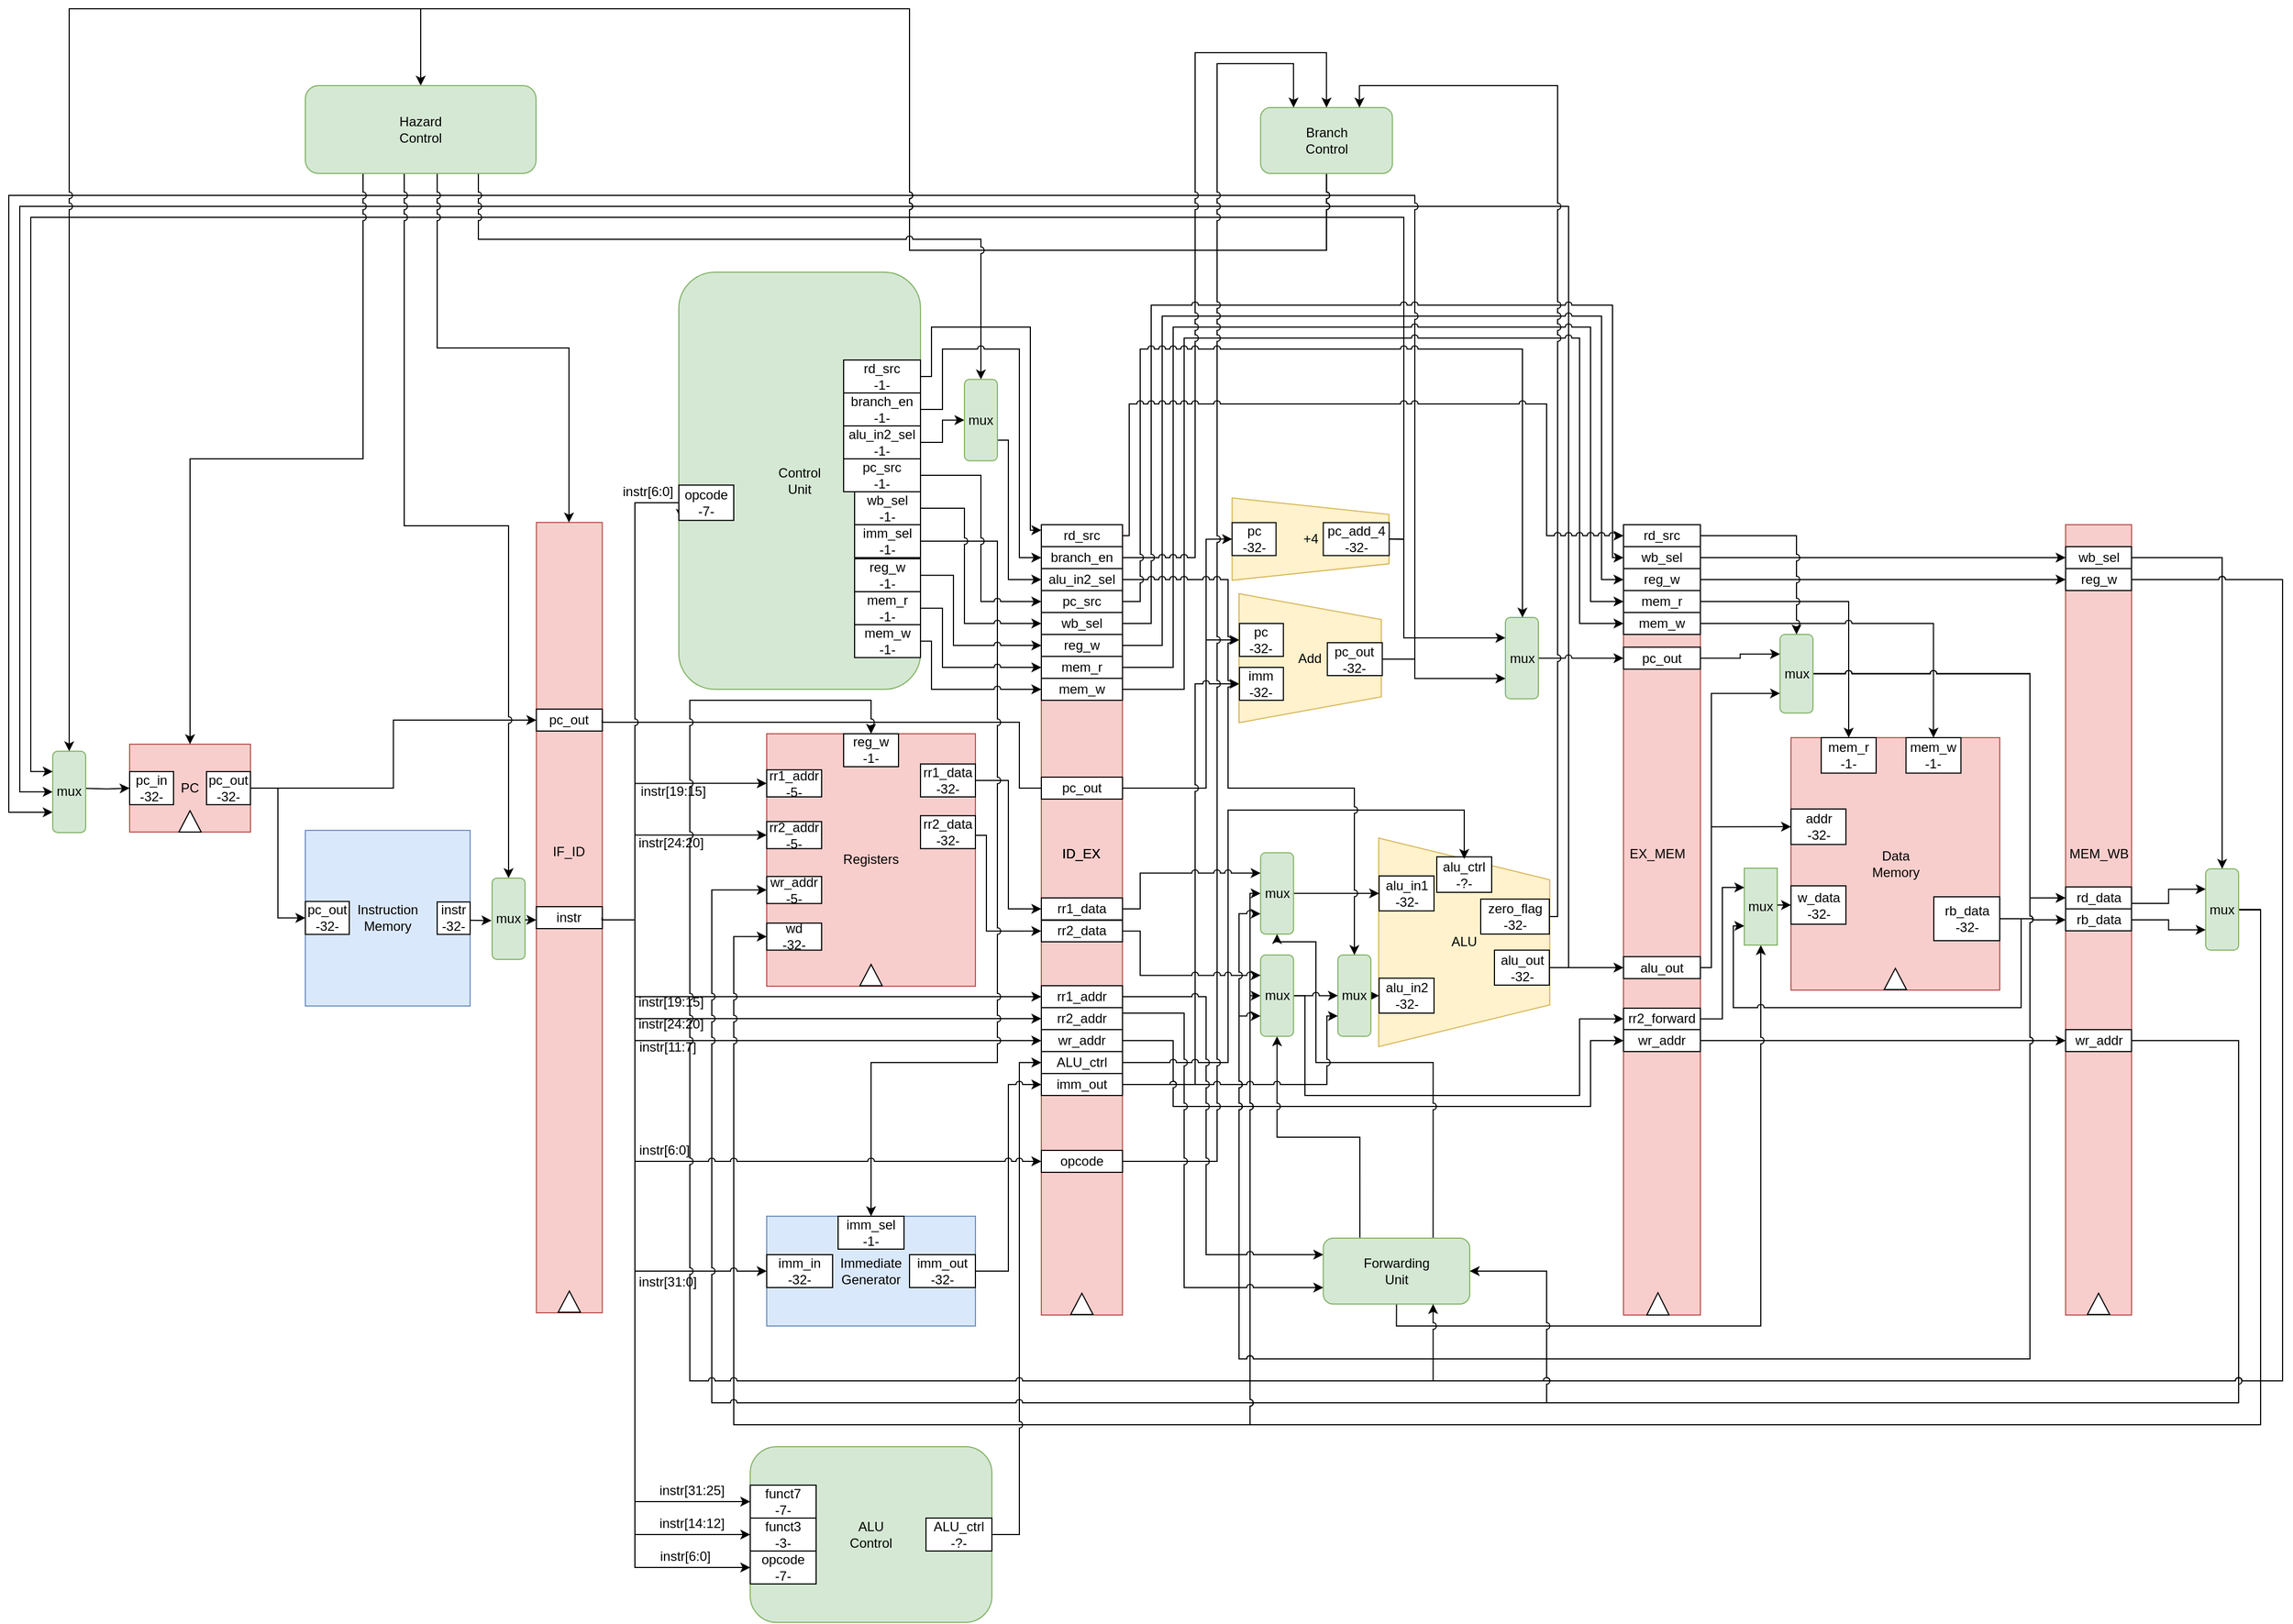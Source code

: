 <mxfile version="13.7.7" type="github">
  <diagram id="wc0N1XrM5LsczAEODqGr" name="Page-1">
    <mxGraphModel dx="915" dy="854" grid="1" gridSize="10" guides="1" tooltips="1" connect="1" arrows="1" fold="1" page="0" pageScale="1" pageWidth="827" pageHeight="1169" math="0" shadow="0">
      <root>
        <mxCell id="0" />
        <mxCell id="1" parent="0" />
        <mxCell id="4Js2agZN6jOMp-eoVjv0-27" style="edgeStyle=orthogonalEdgeStyle;rounded=0;orthogonalLoop=1;jettySize=auto;html=1;exitX=0.5;exitY=0;exitDx=0;exitDy=0;entryX=0;entryY=0.5;entryDx=0;entryDy=0;" parent="1" target="4Js2agZN6jOMp-eoVjv0-1" edge="1">
          <mxGeometry relative="1" as="geometry">
            <mxPoint x="157.5" y="400.16" as="sourcePoint" />
          </mxGeometry>
        </mxCell>
        <mxCell id="0FhCpNb5tNOCeEwcjjfK-18" value="" style="group" parent="1" vertex="1" connectable="0">
          <mxGeometry x="360" y="438.48" width="150" height="160" as="geometry" />
        </mxCell>
        <mxCell id="4Js2agZN6jOMp-eoVjv0-6" value="&lt;font style=&quot;font-size: 12px&quot;&gt;Instruction&lt;br&gt;Memory&lt;/font&gt;" style="rounded=0;whiteSpace=wrap;html=1;shadow=0;glass=0;comic=0;fillColor=#dae8fc;strokeColor=#6c8ebf;" parent="0FhCpNb5tNOCeEwcjjfK-18" vertex="1">
          <mxGeometry width="150" height="160" as="geometry" />
        </mxCell>
        <mxCell id="0FhCpNb5tNOCeEwcjjfK-7" value="instr&lt;br&gt;-32-" style="rounded=0;whiteSpace=wrap;html=1;" parent="0FhCpNb5tNOCeEwcjjfK-18" vertex="1">
          <mxGeometry x="120" y="65.24" width="30" height="29.52" as="geometry" />
        </mxCell>
        <mxCell id="0FhCpNb5tNOCeEwcjjfK-8" value="pc_out&lt;br&gt;-32-" style="rounded=0;whiteSpace=wrap;html=1;" parent="0FhCpNb5tNOCeEwcjjfK-18" vertex="1">
          <mxGeometry y="64.76" width="40" height="30" as="geometry" />
        </mxCell>
        <mxCell id="0FhCpNb5tNOCeEwcjjfK-19" value="" style="group" parent="1" vertex="1" connectable="0">
          <mxGeometry x="200" y="360" width="110" height="80.01" as="geometry" />
        </mxCell>
        <mxCell id="4Js2agZN6jOMp-eoVjv0-1" value="&lt;font style=&quot;font-size: 12px&quot;&gt;PC&lt;/font&gt;" style="rounded=0;whiteSpace=wrap;html=1;fillColor=#f8cecc;strokeColor=#b85450;gradientColor=none;comic=0;shadow=0;glass=0;" parent="0FhCpNb5tNOCeEwcjjfK-19" vertex="1">
          <mxGeometry width="110" height="80" as="geometry" />
        </mxCell>
        <mxCell id="4Js2agZN6jOMp-eoVjv0-2" value="" style="triangle;whiteSpace=wrap;html=1;rounded=0;shadow=0;glass=0;comic=0;direction=west;rotation=90;" parent="0FhCpNb5tNOCeEwcjjfK-19" vertex="1">
          <mxGeometry x="45.31" y="60.16" width="19.38" height="20.32" as="geometry" />
        </mxCell>
        <mxCell id="0FhCpNb5tNOCeEwcjjfK-9" value="pc_out&lt;br&gt;-32-" style="rounded=0;whiteSpace=wrap;html=1;" parent="0FhCpNb5tNOCeEwcjjfK-19" vertex="1">
          <mxGeometry x="70" y="24.92" width="40" height="30.16" as="geometry" />
        </mxCell>
        <mxCell id="0FhCpNb5tNOCeEwcjjfK-11" value="pc_in&lt;br&gt;-32-" style="rounded=0;whiteSpace=wrap;html=1;" parent="0FhCpNb5tNOCeEwcjjfK-19" vertex="1">
          <mxGeometry y="24.92" width="40" height="30.16" as="geometry" />
        </mxCell>
        <mxCell id="0FhCpNb5tNOCeEwcjjfK-20" value="" style="group" parent="1" vertex="1" connectable="0">
          <mxGeometry x="570.31" y="158" width="60" height="720" as="geometry" />
        </mxCell>
        <mxCell id="4Js2agZN6jOMp-eoVjv0-10" value="&lt;p style=&quot;line-height: 190%&quot;&gt;&lt;br&gt;&lt;/p&gt;" style="rounded=0;whiteSpace=wrap;html=1;shadow=0;glass=0;comic=0;fillColor=#f8cecc;strokeColor=#b85450;" parent="0FhCpNb5tNOCeEwcjjfK-20" vertex="1">
          <mxGeometry width="60" height="720" as="geometry" />
        </mxCell>
        <mxCell id="4Js2agZN6jOMp-eoVjv0-16" value="IF_ID" style="text;html=1;strokeColor=none;fillColor=none;align=center;verticalAlign=middle;whiteSpace=wrap;rounded=0;shadow=0;glass=0;comic=0;" parent="0FhCpNb5tNOCeEwcjjfK-20" vertex="1">
          <mxGeometry x="10" y="290" width="40" height="20" as="geometry" />
        </mxCell>
        <mxCell id="4Js2agZN6jOMp-eoVjv0-17" value="pc_out" style="rounded=0;whiteSpace=wrap;html=1;shadow=0;glass=0;comic=0;" parent="0FhCpNb5tNOCeEwcjjfK-20" vertex="1">
          <mxGeometry y="170" width="60" height="20" as="geometry" />
        </mxCell>
        <mxCell id="4Js2agZN6jOMp-eoVjv0-21" value="" style="triangle;whiteSpace=wrap;html=1;rounded=0;shadow=0;glass=0;comic=0;direction=west;rotation=90;" parent="0FhCpNb5tNOCeEwcjjfK-20" vertex="1">
          <mxGeometry x="20.31" y="699.68" width="19.38" height="20.32" as="geometry" />
        </mxCell>
        <mxCell id="0FhCpNb5tNOCeEwcjjfK-2" value="instr" style="rounded=0;whiteSpace=wrap;html=1;shadow=0;glass=0;comic=0;" parent="0FhCpNb5tNOCeEwcjjfK-20" vertex="1">
          <mxGeometry y="350" width="60" height="20" as="geometry" />
        </mxCell>
        <mxCell id="0FhCpNb5tNOCeEwcjjfK-51" style="edgeStyle=orthogonalEdgeStyle;rounded=0;orthogonalLoop=1;jettySize=auto;html=1;exitX=1;exitY=0.5;exitDx=0;exitDy=0;entryX=0;entryY=0.5;entryDx=0;entryDy=0;" parent="1" source="0FhCpNb5tNOCeEwcjjfK-2" target="0FhCpNb5tNOCeEwcjjfK-21" edge="1">
          <mxGeometry relative="1" as="geometry">
            <Array as="points">
              <mxPoint x="660" y="520" />
              <mxPoint x="660" y="396" />
            </Array>
          </mxGeometry>
        </mxCell>
        <mxCell id="0FhCpNb5tNOCeEwcjjfK-52" style="edgeStyle=orthogonalEdgeStyle;rounded=0;orthogonalLoop=1;jettySize=auto;html=1;exitX=1;exitY=0.5;exitDx=0;exitDy=0;entryX=0;entryY=0.5;entryDx=0;entryDy=0;" parent="1" source="0FhCpNb5tNOCeEwcjjfK-2" target="0FhCpNb5tNOCeEwcjjfK-22" edge="1">
          <mxGeometry relative="1" as="geometry">
            <Array as="points">
              <mxPoint x="660" y="520" />
              <mxPoint x="660" y="443" />
            </Array>
          </mxGeometry>
        </mxCell>
        <mxCell id="0FhCpNb5tNOCeEwcjjfK-56" style="edgeStyle=orthogonalEdgeStyle;rounded=0;orthogonalLoop=1;jettySize=auto;html=1;exitX=1;exitY=0.5;exitDx=0;exitDy=0;entryX=0;entryY=0.5;entryDx=0;entryDy=0;" parent="1" source="4Js2agZN6jOMp-eoVjv0-17" edge="1">
          <mxGeometry relative="1" as="geometry">
            <Array as="points">
              <mxPoint x="630" y="340" />
              <mxPoint x="1010" y="340" />
              <mxPoint x="1010" y="400" />
            </Array>
            <mxPoint x="1040" y="400" as="targetPoint" />
          </mxGeometry>
        </mxCell>
        <mxCell id="0FhCpNb5tNOCeEwcjjfK-57" value="Immediate&lt;br&gt;Generator" style="rounded=0;whiteSpace=wrap;html=1;fillColor=#dae8fc;strokeColor=#6c8ebf;" parent="1" vertex="1">
          <mxGeometry x="780" y="790" width="190" height="100" as="geometry" />
        </mxCell>
        <mxCell id="0FhCpNb5tNOCeEwcjjfK-58" value="instr[19:15]" style="text;html=1;strokeColor=none;fillColor=none;align=center;verticalAlign=middle;whiteSpace=wrap;rounded=0;" parent="1" vertex="1">
          <mxGeometry x="680" y="393.44" width="30" height="20" as="geometry" />
        </mxCell>
        <mxCell id="0FhCpNb5tNOCeEwcjjfK-59" value="instr[24:20]" style="text;html=1;strokeColor=none;fillColor=none;align=center;verticalAlign=middle;whiteSpace=wrap;rounded=0;" parent="1" vertex="1">
          <mxGeometry x="673" y="440.48" width="40" height="20" as="geometry" />
        </mxCell>
        <mxCell id="0FhCpNb5tNOCeEwcjjfK-93" style="edgeStyle=orthogonalEdgeStyle;rounded=0;orthogonalLoop=1;jettySize=auto;html=1;exitX=1;exitY=0.5;exitDx=0;exitDy=0;entryX=0;entryY=0.5;entryDx=0;entryDy=0;" parent="1" source="0FhCpNb5tNOCeEwcjjfK-2" target="hnG8B4gKnXL9XaH1Ss9s-38" edge="1">
          <mxGeometry relative="1" as="geometry">
            <Array as="points">
              <mxPoint x="660" y="520" />
              <mxPoint x="660" y="590" />
            </Array>
          </mxGeometry>
        </mxCell>
        <mxCell id="0FhCpNb5tNOCeEwcjjfK-94" style="edgeStyle=orthogonalEdgeStyle;rounded=0;orthogonalLoop=1;jettySize=auto;html=1;exitX=1;exitY=0.5;exitDx=0;exitDy=0;entryX=0;entryY=0.5;entryDx=0;entryDy=0;" parent="1" source="0FhCpNb5tNOCeEwcjjfK-2" target="hnG8B4gKnXL9XaH1Ss9s-39" edge="1">
          <mxGeometry relative="1" as="geometry">
            <Array as="points">
              <mxPoint x="660" y="520" />
              <mxPoint x="660" y="610" />
            </Array>
          </mxGeometry>
        </mxCell>
        <mxCell id="0FhCpNb5tNOCeEwcjjfK-95" value="instr[19:15]" style="text;html=1;strokeColor=none;fillColor=none;align=center;verticalAlign=middle;whiteSpace=wrap;rounded=0;" parent="1" vertex="1">
          <mxGeometry x="673" y="585" width="40" height="20" as="geometry" />
        </mxCell>
        <mxCell id="0FhCpNb5tNOCeEwcjjfK-98" value="instr[24:20]" style="text;html=1;strokeColor=none;fillColor=none;align=center;verticalAlign=middle;whiteSpace=wrap;rounded=0;" parent="1" vertex="1">
          <mxGeometry x="673" y="605" width="40" height="20" as="geometry" />
        </mxCell>
        <mxCell id="0FhCpNb5tNOCeEwcjjfK-28" value="" style="group" parent="1" vertex="1" connectable="0">
          <mxGeometry x="1030" y="160" width="80" height="720.0" as="geometry" />
        </mxCell>
        <mxCell id="0FhCpNb5tNOCeEwcjjfK-29" value="&lt;p style=&quot;line-height: 190%&quot;&gt;&lt;br&gt;&lt;/p&gt;" style="rounded=0;whiteSpace=wrap;html=1;shadow=0;glass=0;comic=0;fillColor=#f8cecc;strokeColor=#b85450;" parent="0FhCpNb5tNOCeEwcjjfK-28" vertex="1">
          <mxGeometry width="73.846" height="720" as="geometry" />
        </mxCell>
        <mxCell id="0FhCpNb5tNOCeEwcjjfK-30" value="ID_EX" style="text;html=1;strokeColor=none;fillColor=none;align=center;verticalAlign=middle;whiteSpace=wrap;rounded=0;shadow=0;glass=0;comic=0;" parent="0FhCpNb5tNOCeEwcjjfK-28" vertex="1">
          <mxGeometry x="12.308" y="290" width="49.231" height="20" as="geometry" />
        </mxCell>
        <mxCell id="0FhCpNb5tNOCeEwcjjfK-82" value="rr1_addr" style="rounded=0;whiteSpace=wrap;html=1;shadow=0;glass=0;comic=0;fillColor=#d5e8d4;strokeColor=#82b366;" parent="0FhCpNb5tNOCeEwcjjfK-28" vertex="1">
          <mxGeometry y="420" width="73.846" height="40" as="geometry" />
        </mxCell>
        <mxCell id="0FhCpNb5tNOCeEwcjjfK-92" value="rr2_addr" style="rounded=0;whiteSpace=wrap;html=1;shadow=0;glass=0;comic=0;fillColor=#d5e8d4;strokeColor=#82b366;" parent="0FhCpNb5tNOCeEwcjjfK-28" vertex="1">
          <mxGeometry y="460" width="73.846" height="40" as="geometry" />
        </mxCell>
        <mxCell id="hnG8B4gKnXL9XaH1Ss9s-20" value="" style="group" parent="0FhCpNb5tNOCeEwcjjfK-28" vertex="1" connectable="0">
          <mxGeometry width="80" height="720" as="geometry" />
        </mxCell>
        <mxCell id="hnG8B4gKnXL9XaH1Ss9s-22" value="ID_EX" style="text;html=1;strokeColor=none;fillColor=none;align=center;verticalAlign=middle;whiteSpace=wrap;rounded=0;shadow=0;glass=0;comic=0;" parent="hnG8B4gKnXL9XaH1Ss9s-20" vertex="1">
          <mxGeometry x="12.308" y="290" width="49.231" height="20" as="geometry" />
        </mxCell>
        <mxCell id="hnG8B4gKnXL9XaH1Ss9s-31" value="" style="group" parent="hnG8B4gKnXL9XaH1Ss9s-20" vertex="1" connectable="0">
          <mxGeometry width="73.846" height="720" as="geometry" />
        </mxCell>
        <mxCell id="hnG8B4gKnXL9XaH1Ss9s-33" value="ID_EX" style="text;html=1;strokeColor=none;fillColor=none;align=center;verticalAlign=middle;whiteSpace=wrap;rounded=0;shadow=0;glass=0;comic=0;" parent="hnG8B4gKnXL9XaH1Ss9s-31" vertex="1">
          <mxGeometry x="12.308" y="290" width="49.231" height="20" as="geometry" />
        </mxCell>
        <mxCell id="hnG8B4gKnXL9XaH1Ss9s-34" value="pc_out" style="rounded=0;whiteSpace=wrap;html=1;shadow=0;glass=0;comic=0;" parent="hnG8B4gKnXL9XaH1Ss9s-31" vertex="1">
          <mxGeometry y="230" width="73.846" height="20" as="geometry" />
        </mxCell>
        <mxCell id="hnG8B4gKnXL9XaH1Ss9s-37" value="rr2_data" style="rounded=0;whiteSpace=wrap;html=1;shadow=0;glass=0;comic=0;" parent="hnG8B4gKnXL9XaH1Ss9s-31" vertex="1">
          <mxGeometry y="360.48" width="73.846" height="19.52" as="geometry" />
        </mxCell>
        <mxCell id="hnG8B4gKnXL9XaH1Ss9s-38" value="rr1_addr" style="rounded=0;whiteSpace=wrap;html=1;shadow=0;glass=0;comic=0;" parent="hnG8B4gKnXL9XaH1Ss9s-31" vertex="1">
          <mxGeometry y="420" width="73.846" height="20" as="geometry" />
        </mxCell>
        <mxCell id="hnG8B4gKnXL9XaH1Ss9s-40" value="wr_addr" style="rounded=0;whiteSpace=wrap;html=1;shadow=0;glass=0;comic=0;" parent="hnG8B4gKnXL9XaH1Ss9s-31" vertex="1">
          <mxGeometry y="460" width="73.846" height="20" as="geometry" />
        </mxCell>
        <mxCell id="hnG8B4gKnXL9XaH1Ss9s-39" value="rr2_addr" style="rounded=0;whiteSpace=wrap;html=1;shadow=0;glass=0;comic=0;" parent="hnG8B4gKnXL9XaH1Ss9s-20" vertex="1">
          <mxGeometry y="440" width="73.846" height="20" as="geometry" />
        </mxCell>
        <mxCell id="hnG8B4gKnXL9XaH1Ss9s-208" value="imm_out" style="rounded=0;whiteSpace=wrap;html=1;shadow=0;glass=0;comic=0;" parent="hnG8B4gKnXL9XaH1Ss9s-20" vertex="1">
          <mxGeometry y="500" width="73.846" height="20" as="geometry" />
        </mxCell>
        <mxCell id="hnG8B4gKnXL9XaH1Ss9s-243" value="ALU_ctrl" style="rounded=0;whiteSpace=wrap;html=1;shadow=0;glass=0;comic=0;" parent="hnG8B4gKnXL9XaH1Ss9s-20" vertex="1">
          <mxGeometry y="480" width="73.846" height="20" as="geometry" />
        </mxCell>
        <mxCell id="hnG8B4gKnXL9XaH1Ss9s-36" value="rr1_data" style="rounded=0;whiteSpace=wrap;html=1;shadow=0;glass=0;comic=0;" parent="0FhCpNb5tNOCeEwcjjfK-28" vertex="1">
          <mxGeometry y="340" width="73.846" height="20" as="geometry" />
        </mxCell>
        <mxCell id="hnG8B4gKnXL9XaH1Ss9s-123" value="reg_w" style="rounded=0;whiteSpace=wrap;html=1;" parent="0FhCpNb5tNOCeEwcjjfK-28" vertex="1">
          <mxGeometry y="100" width="73.846" height="20" as="geometry" />
        </mxCell>
        <mxCell id="hnG8B4gKnXL9XaH1Ss9s-300" value="mem_r" style="rounded=0;whiteSpace=wrap;html=1;" parent="0FhCpNb5tNOCeEwcjjfK-28" vertex="1">
          <mxGeometry y="120" width="73.846" height="20" as="geometry" />
        </mxCell>
        <mxCell id="hnG8B4gKnXL9XaH1Ss9s-301" value="mem_w" style="rounded=0;whiteSpace=wrap;html=1;" parent="0FhCpNb5tNOCeEwcjjfK-28" vertex="1">
          <mxGeometry y="140" width="73.846" height="20" as="geometry" />
        </mxCell>
        <mxCell id="hnG8B4gKnXL9XaH1Ss9s-367" value="wb_sel" style="rounded=0;whiteSpace=wrap;html=1;" parent="0FhCpNb5tNOCeEwcjjfK-28" vertex="1">
          <mxGeometry y="80" width="73.846" height="20" as="geometry" />
        </mxCell>
        <mxCell id="hnG8B4gKnXL9XaH1Ss9s-369" value="" style="triangle;whiteSpace=wrap;html=1;rounded=0;shadow=0;glass=0;comic=0;direction=west;rotation=90;" parent="0FhCpNb5tNOCeEwcjjfK-28" vertex="1">
          <mxGeometry x="27.23" y="699.68" width="19.38" height="20.32" as="geometry" />
        </mxCell>
        <mxCell id="hnG8B4gKnXL9XaH1Ss9s-433" value="alu_in2_sel" style="rounded=0;whiteSpace=wrap;html=1;" parent="0FhCpNb5tNOCeEwcjjfK-28" vertex="1">
          <mxGeometry y="40" width="73.846" height="20" as="geometry" />
        </mxCell>
        <mxCell id="hnG8B4gKnXL9XaH1Ss9s-444" value="branch_en" style="rounded=0;whiteSpace=wrap;html=1;" parent="0FhCpNb5tNOCeEwcjjfK-28" vertex="1">
          <mxGeometry y="20" width="73.846" height="20" as="geometry" />
        </mxCell>
        <mxCell id="X2gAYC2z7e3UBsYCL5eZ-38" value="opcode" style="rounded=0;whiteSpace=wrap;html=1;shadow=0;glass=0;comic=0;" parent="0FhCpNb5tNOCeEwcjjfK-28" vertex="1">
          <mxGeometry y="570" width="73.846" height="20" as="geometry" />
        </mxCell>
        <mxCell id="Rzcq_e4HD6pNqFMefF2F-46" value="pc_src" style="rounded=0;whiteSpace=wrap;html=1;" parent="0FhCpNb5tNOCeEwcjjfK-28" vertex="1">
          <mxGeometry y="60" width="73.846" height="20" as="geometry" />
        </mxCell>
        <mxCell id="Rzcq_e4HD6pNqFMefF2F-51" value="rd_src" style="rounded=0;whiteSpace=wrap;html=1;" parent="0FhCpNb5tNOCeEwcjjfK-28" vertex="1">
          <mxGeometry x="-7.283e-14" width="73.846" height="20" as="geometry" />
        </mxCell>
        <mxCell id="hnG8B4gKnXL9XaH1Ss9s-2" value="" style="group" parent="1" vertex="1" connectable="0">
          <mxGeometry x="780" y="350" width="190" height="230.48" as="geometry" />
        </mxCell>
        <mxCell id="0FhCpNb5tNOCeEwcjjfK-27" value="" style="group;fillColor=#d5e8d4;strokeColor=#82b366;" parent="hnG8B4gKnXL9XaH1Ss9s-2" vertex="1" connectable="0">
          <mxGeometry y="0.48" width="190" height="230.0" as="geometry" />
        </mxCell>
        <mxCell id="0FhCpNb5tNOCeEwcjjfK-6" value="&lt;font style=&quot;font-size: 12px&quot;&gt;Registers&lt;/font&gt;" style="rounded=0;whiteSpace=wrap;html=1;shadow=0;glass=0;comic=0;fillColor=#f8cecc;strokeColor=#b85450;" parent="0FhCpNb5tNOCeEwcjjfK-27" vertex="1">
          <mxGeometry width="190" height="230" as="geometry" />
        </mxCell>
        <mxCell id="0FhCpNb5tNOCeEwcjjfK-21" value="rr1_addr&lt;br&gt;-5-" style="rounded=0;whiteSpace=wrap;html=1;" parent="0FhCpNb5tNOCeEwcjjfK-27" vertex="1">
          <mxGeometry y="32.857" width="50" height="24.643" as="geometry" />
        </mxCell>
        <mxCell id="0FhCpNb5tNOCeEwcjjfK-22" value="rr2_addr&lt;br&gt;-5-" style="rounded=0;whiteSpace=wrap;html=1;" parent="0FhCpNb5tNOCeEwcjjfK-27" vertex="1">
          <mxGeometry y="80.0" width="50" height="24.643" as="geometry" />
        </mxCell>
        <mxCell id="0FhCpNb5tNOCeEwcjjfK-23" value="wr_addr&lt;br&gt;-5-" style="rounded=0;whiteSpace=wrap;html=1;" parent="0FhCpNb5tNOCeEwcjjfK-27" vertex="1">
          <mxGeometry y="130.004" width="50" height="24.643" as="geometry" />
        </mxCell>
        <mxCell id="0FhCpNb5tNOCeEwcjjfK-24" value="wd&lt;br&gt;-32-" style="rounded=0;whiteSpace=wrap;html=1;" parent="0FhCpNb5tNOCeEwcjjfK-27" vertex="1">
          <mxGeometry y="172.5" width="50" height="24.643" as="geometry" />
        </mxCell>
        <mxCell id="0FhCpNb5tNOCeEwcjjfK-25" value="rr1_data&lt;br&gt;-32-" style="rounded=0;whiteSpace=wrap;html=1;" parent="0FhCpNb5tNOCeEwcjjfK-27" vertex="1">
          <mxGeometry x="140" y="27.5" width="50" height="30" as="geometry" />
        </mxCell>
        <mxCell id="0FhCpNb5tNOCeEwcjjfK-26" value="rr2_data&lt;br&gt;-32-" style="rounded=0;whiteSpace=wrap;html=1;" parent="0FhCpNb5tNOCeEwcjjfK-27" vertex="1">
          <mxGeometry x="140" y="74.64" width="50" height="30" as="geometry" />
        </mxCell>
        <mxCell id="hnG8B4gKnXL9XaH1Ss9s-1" value="" style="triangle;whiteSpace=wrap;html=1;rounded=0;shadow=0;glass=0;comic=0;direction=west;rotation=90;" parent="0FhCpNb5tNOCeEwcjjfK-27" vertex="1">
          <mxGeometry x="85.31" y="209.68" width="19.38" height="20.32" as="geometry" />
        </mxCell>
        <mxCell id="hnG8B4gKnXL9XaH1Ss9s-18" value="reg_w&lt;br&gt;-1-" style="rounded=0;whiteSpace=wrap;html=1;" parent="0FhCpNb5tNOCeEwcjjfK-27" vertex="1">
          <mxGeometry x="70" width="50" height="30" as="geometry" />
        </mxCell>
        <mxCell id="hnG8B4gKnXL9XaH1Ss9s-5" value="ALU" style="shape=trapezoid;perimeter=trapezoidPerimeter;whiteSpace=wrap;html=1;rounded=0;shadow=0;glass=0;comic=0;fillColor=#fff2cc;strokeColor=#d6b656;rotation=90;horizontal=0;" parent="1" vertex="1">
          <mxGeometry x="1320" y="462.62" width="190" height="155.72" as="geometry" />
        </mxCell>
        <mxCell id="hnG8B4gKnXL9XaH1Ss9s-42" value="ALU&lt;br&gt;Control" style="rounded=1;whiteSpace=wrap;html=1;fillColor=#d5e8d4;strokeColor=#82b366;" parent="1" vertex="1">
          <mxGeometry x="765" y="1000" width="220" height="160" as="geometry" />
        </mxCell>
        <mxCell id="hnG8B4gKnXL9XaH1Ss9s-77" style="edgeStyle=orthogonalEdgeStyle;rounded=0;orthogonalLoop=1;jettySize=auto;html=1;exitX=1;exitY=0.5;exitDx=0;exitDy=0;entryX=0;entryY=0.5;entryDx=0;entryDy=0;" parent="1" source="0FhCpNb5tNOCeEwcjjfK-2" target="hnG8B4gKnXL9XaH1Ss9s-40" edge="1">
          <mxGeometry relative="1" as="geometry">
            <Array as="points">
              <mxPoint x="660" y="520" />
              <mxPoint x="660" y="630" />
            </Array>
          </mxGeometry>
        </mxCell>
        <mxCell id="hnG8B4gKnXL9XaH1Ss9s-78" value="instr[11:7]" style="text;html=1;strokeColor=none;fillColor=none;align=center;verticalAlign=middle;whiteSpace=wrap;rounded=0;" parent="1" vertex="1">
          <mxGeometry x="667" y="626.12" width="46" height="20" as="geometry" />
        </mxCell>
        <mxCell id="hnG8B4gKnXL9XaH1Ss9s-79" value="" style="group" parent="1" vertex="1" connectable="0">
          <mxGeometry x="1712.5" y="354" width="190" height="230" as="geometry" />
        </mxCell>
        <mxCell id="hnG8B4gKnXL9XaH1Ss9s-3" value="Data&lt;br&gt;Memory" style="rounded=0;whiteSpace=wrap;html=1;fillColor=#f8cecc;strokeColor=#b85450;" parent="hnG8B4gKnXL9XaH1Ss9s-79" vertex="1">
          <mxGeometry width="190" height="230" as="geometry" />
        </mxCell>
        <mxCell id="hnG8B4gKnXL9XaH1Ss9s-4" value="" style="triangle;whiteSpace=wrap;html=1;rounded=0;shadow=0;glass=0;comic=0;direction=west;rotation=90;" parent="hnG8B4gKnXL9XaH1Ss9s-79" vertex="1">
          <mxGeometry x="85.31" y="209.68" width="19.38" height="20.32" as="geometry" />
        </mxCell>
        <mxCell id="hnG8B4gKnXL9XaH1Ss9s-87" value="rb_data&lt;br&gt;-32-" style="rounded=0;whiteSpace=wrap;html=1;shadow=0;glass=0;comic=0;" parent="hnG8B4gKnXL9XaH1Ss9s-79" vertex="1">
          <mxGeometry x="130" y="145" width="60" height="40" as="geometry" />
        </mxCell>
        <mxCell id="hnG8B4gKnXL9XaH1Ss9s-215" value="mem_r&lt;br&gt;-1-" style="rounded=0;whiteSpace=wrap;html=1;rotation=0;" parent="hnG8B4gKnXL9XaH1Ss9s-79" vertex="1">
          <mxGeometry x="27.5" width="50" height="32.32" as="geometry" />
        </mxCell>
        <mxCell id="hnG8B4gKnXL9XaH1Ss9s-216" value="mem_w&lt;br&gt;-1-" style="rounded=0;whiteSpace=wrap;html=1;rotation=0;" parent="hnG8B4gKnXL9XaH1Ss9s-79" vertex="1">
          <mxGeometry x="104.69" width="50" height="32.32" as="geometry" />
        </mxCell>
        <mxCell id="hnG8B4gKnXL9XaH1Ss9s-358" value="addr&lt;br&gt;-32-" style="rounded=0;whiteSpace=wrap;html=1;rotation=0;" parent="hnG8B4gKnXL9XaH1Ss9s-79" vertex="1">
          <mxGeometry y="65" width="50" height="32.32" as="geometry" />
        </mxCell>
        <mxCell id="hnG8B4gKnXL9XaH1Ss9s-360" value="w_data&lt;br&gt;-32-" style="rounded=0;whiteSpace=wrap;html=1;rotation=0;" parent="hnG8B4gKnXL9XaH1Ss9s-79" vertex="1">
          <mxGeometry y="135" width="50" height="35" as="geometry" />
        </mxCell>
        <mxCell id="hnG8B4gKnXL9XaH1Ss9s-88" style="edgeStyle=orthogonalEdgeStyle;rounded=0;orthogonalLoop=1;jettySize=auto;html=1;exitX=1;exitY=0.5;exitDx=0;exitDy=0;entryX=0;entryY=0.5;entryDx=0;entryDy=0;" parent="1" source="hnG8B4gKnXL9XaH1Ss9s-87" target="0FhCpNb5tNOCeEwcjjfK-49" edge="1">
          <mxGeometry relative="1" as="geometry" />
        </mxCell>
        <mxCell id="hnG8B4gKnXL9XaH1Ss9s-100" style="edgeStyle=orthogonalEdgeStyle;rounded=0;orthogonalLoop=1;jettySize=auto;html=1;exitX=1;exitY=0.5;exitDx=0;exitDy=0;entryX=0;entryY=0.5;entryDx=0;entryDy=0;" parent="1" source="hnG8B4gKnXL9XaH1Ss9s-91" target="hnG8B4gKnXL9XaH1Ss9s-99" edge="1">
          <mxGeometry relative="1" as="geometry" />
        </mxCell>
        <mxCell id="hnG8B4gKnXL9XaH1Ss9s-418" style="edgeStyle=orthogonalEdgeStyle;rounded=0;jumpStyle=arc;orthogonalLoop=1;jettySize=auto;html=1;exitX=1;exitY=0.5;exitDx=0;exitDy=0;entryX=0;entryY=0.5;entryDx=0;entryDy=0;" parent="1" source="hnG8B4gKnXL9XaH1Ss9s-91" target="hnG8B4gKnXL9XaH1Ss9s-229" edge="1">
          <mxGeometry relative="1" as="geometry">
            <mxPoint x="46.471" y="360" as="targetPoint" />
            <Array as="points">
              <mxPoint x="1510" y="563" />
              <mxPoint x="1510" y="-130" />
              <mxPoint x="100" y="-130" />
              <mxPoint x="100" y="403" />
            </Array>
          </mxGeometry>
        </mxCell>
        <mxCell id="hnG8B4gKnXL9XaH1Ss9s-91" value="alu_out&lt;br&gt;-32-" style="rounded=0;whiteSpace=wrap;html=1;" parent="1" vertex="1">
          <mxGeometry x="1442.5" y="547.62" width="50" height="31.84" as="geometry" />
        </mxCell>
        <mxCell id="hnG8B4gKnXL9XaH1Ss9s-101" style="edgeStyle=orthogonalEdgeStyle;rounded=0;orthogonalLoop=1;jettySize=auto;html=1;exitX=1;exitY=0.5;exitDx=0;exitDy=0;entryX=0;entryY=0.5;entryDx=0;entryDy=0;" parent="1" source="0FhCpNb5tNOCeEwcjjfK-25" target="hnG8B4gKnXL9XaH1Ss9s-36" edge="1">
          <mxGeometry relative="1" as="geometry">
            <Array as="points">
              <mxPoint x="1000" y="393" />
              <mxPoint x="1000" y="510" />
            </Array>
          </mxGeometry>
        </mxCell>
        <mxCell id="hnG8B4gKnXL9XaH1Ss9s-102" style="edgeStyle=orthogonalEdgeStyle;rounded=0;orthogonalLoop=1;jettySize=auto;html=1;exitX=1;exitY=0.5;exitDx=0;exitDy=0;entryX=0;entryY=0.5;entryDx=0;entryDy=0;" parent="1" source="0FhCpNb5tNOCeEwcjjfK-26" target="hnG8B4gKnXL9XaH1Ss9s-37" edge="1">
          <mxGeometry relative="1" as="geometry">
            <Array as="points">
              <mxPoint x="970" y="443" />
              <mxPoint x="980" y="443" />
              <mxPoint x="980" y="530" />
            </Array>
          </mxGeometry>
        </mxCell>
        <mxCell id="0FhCpNb5tNOCeEwcjjfK-37" value="" style="group" parent="1" vertex="1" connectable="0">
          <mxGeometry x="1560" y="160" width="73.846" height="720" as="geometry" />
        </mxCell>
        <mxCell id="0FhCpNb5tNOCeEwcjjfK-38" value="&lt;p style=&quot;line-height: 190%&quot;&gt;&lt;br&gt;&lt;/p&gt;" style="rounded=0;whiteSpace=wrap;html=1;shadow=0;glass=0;comic=0;fillColor=#f8cecc;strokeColor=#b85450;" parent="0FhCpNb5tNOCeEwcjjfK-37" vertex="1">
          <mxGeometry width="70" height="720" as="geometry" />
        </mxCell>
        <mxCell id="0FhCpNb5tNOCeEwcjjfK-39" value="EX_MEM" style="text;html=1;strokeColor=none;fillColor=none;align=center;verticalAlign=middle;whiteSpace=wrap;rounded=0;shadow=0;glass=0;comic=0;" parent="0FhCpNb5tNOCeEwcjjfK-37" vertex="1">
          <mxGeometry x="10.459" y="290" width="41.835" height="20" as="geometry" />
        </mxCell>
        <mxCell id="0FhCpNb5tNOCeEwcjjfK-41" value="" style="triangle;whiteSpace=wrap;html=1;rounded=0;shadow=0;glass=0;comic=0;direction=west;rotation=90;" parent="0FhCpNb5tNOCeEwcjjfK-37" vertex="1">
          <mxGeometry x="21.242" y="699.68" width="20.269" height="20.32" as="geometry" />
        </mxCell>
        <mxCell id="hnG8B4gKnXL9XaH1Ss9s-99" value="alu_out" style="rounded=0;whiteSpace=wrap;html=1;shadow=0;glass=0;comic=0;" parent="0FhCpNb5tNOCeEwcjjfK-37" vertex="1">
          <mxGeometry y="393.54" width="70" height="20" as="geometry" />
        </mxCell>
        <mxCell id="hnG8B4gKnXL9XaH1Ss9s-126" value="reg_w" style="rounded=0;whiteSpace=wrap;html=1;" parent="0FhCpNb5tNOCeEwcjjfK-37" vertex="1">
          <mxGeometry y="40" width="70" height="20" as="geometry" />
        </mxCell>
        <mxCell id="hnG8B4gKnXL9XaH1Ss9s-279" value="wr_addr" style="rounded=0;whiteSpace=wrap;html=1;shadow=0;glass=0;comic=0;" parent="0FhCpNb5tNOCeEwcjjfK-37" vertex="1">
          <mxGeometry y="460" width="70" height="20" as="geometry" />
        </mxCell>
        <mxCell id="hnG8B4gKnXL9XaH1Ss9s-304" value="mem_r" style="rounded=0;whiteSpace=wrap;html=1;" parent="0FhCpNb5tNOCeEwcjjfK-37" vertex="1">
          <mxGeometry y="60" width="70" height="20" as="geometry" />
        </mxCell>
        <mxCell id="hnG8B4gKnXL9XaH1Ss9s-305" value="mem_w" style="rounded=0;whiteSpace=wrap;html=1;" parent="0FhCpNb5tNOCeEwcjjfK-37" vertex="1">
          <mxGeometry y="80" width="70" height="20" as="geometry" />
        </mxCell>
        <mxCell id="hnG8B4gKnXL9XaH1Ss9s-338" value="rr2_forward" style="rounded=0;whiteSpace=wrap;html=1;shadow=0;glass=0;comic=0;" parent="0FhCpNb5tNOCeEwcjjfK-37" vertex="1">
          <mxGeometry y="440.48" width="70" height="19.52" as="geometry" />
        </mxCell>
        <mxCell id="hnG8B4gKnXL9XaH1Ss9s-395" value="wb_sel" style="rounded=0;whiteSpace=wrap;html=1;" parent="0FhCpNb5tNOCeEwcjjfK-37" vertex="1">
          <mxGeometry y="20" width="70" height="20" as="geometry" />
        </mxCell>
        <mxCell id="X2gAYC2z7e3UBsYCL5eZ-20" value="pc_out" style="rounded=0;whiteSpace=wrap;html=1;shadow=0;glass=0;comic=0;" parent="0FhCpNb5tNOCeEwcjjfK-37" vertex="1">
          <mxGeometry y="111.6" width="70" height="20" as="geometry" />
        </mxCell>
        <mxCell id="Rzcq_e4HD6pNqFMefF2F-52" value="rd_src" style="rounded=0;whiteSpace=wrap;html=1;" parent="0FhCpNb5tNOCeEwcjjfK-37" vertex="1">
          <mxGeometry width="70" height="20" as="geometry" />
        </mxCell>
        <mxCell id="hnG8B4gKnXL9XaH1Ss9s-106" value="instr[14:12]" style="text;html=1;strokeColor=none;fillColor=none;align=center;verticalAlign=middle;whiteSpace=wrap;rounded=0;" parent="1" vertex="1">
          <mxGeometry x="689" y="1060" width="46" height="20" as="geometry" />
        </mxCell>
        <mxCell id="hnG8B4gKnXL9XaH1Ss9s-107" style="edgeStyle=orthogonalEdgeStyle;rounded=0;orthogonalLoop=1;jettySize=auto;html=1;exitX=1;exitY=0.5;exitDx=0;exitDy=0;entryX=0.008;entryY=0.591;entryDx=0;entryDy=0;jumpStyle=arc;entryPerimeter=0;" parent="1" source="0FhCpNb5tNOCeEwcjjfK-2" target="hnG8B4gKnXL9XaH1Ss9s-19" edge="1">
          <mxGeometry relative="1" as="geometry">
            <Array as="points">
              <mxPoint x="660" y="520" />
              <mxPoint x="660" y="140" />
              <mxPoint x="702" y="140" />
            </Array>
          </mxGeometry>
        </mxCell>
        <mxCell id="hnG8B4gKnXL9XaH1Ss9s-108" value="instr[6:0]" style="text;html=1;strokeColor=none;fillColor=none;align=center;verticalAlign=middle;whiteSpace=wrap;rounded=0;" parent="1" vertex="1">
          <mxGeometry x="652" y="120" width="40" height="20" as="geometry" />
        </mxCell>
        <mxCell id="hnG8B4gKnXL9XaH1Ss9s-111" value="" style="group" parent="1" vertex="1" connectable="0">
          <mxGeometry x="700" y="50" width="220" height="260" as="geometry" />
        </mxCell>
        <mxCell id="hnG8B4gKnXL9XaH1Ss9s-19" value="Control&lt;br&gt;Unit" style="rounded=1;whiteSpace=wrap;html=1;fillColor=#d5e8d4;strokeColor=#82b366;" parent="hnG8B4gKnXL9XaH1Ss9s-111" vertex="1">
          <mxGeometry y="-120" width="220" height="380" as="geometry" />
        </mxCell>
        <mxCell id="hnG8B4gKnXL9XaH1Ss9s-110" value="opcode&lt;br&gt;-7-" style="rounded=0;whiteSpace=wrap;html=1;" parent="hnG8B4gKnXL9XaH1Ss9s-111" vertex="1">
          <mxGeometry y="73.91" width="50" height="32.18" as="geometry" />
        </mxCell>
        <mxCell id="hnG8B4gKnXL9XaH1Ss9s-125" value="reg_w&lt;br&gt;-1-" style="rounded=0;whiteSpace=wrap;html=1;" parent="hnG8B4gKnXL9XaH1Ss9s-111" vertex="1">
          <mxGeometry x="160" y="141.09" width="60" height="30" as="geometry" />
        </mxCell>
        <mxCell id="hnG8B4gKnXL9XaH1Ss9s-287" value="imm_sel&lt;br&gt;-1-" style="rounded=0;whiteSpace=wrap;html=1;" parent="hnG8B4gKnXL9XaH1Ss9s-111" vertex="1">
          <mxGeometry x="160" y="110" width="60" height="30" as="geometry" />
        </mxCell>
        <mxCell id="hnG8B4gKnXL9XaH1Ss9s-299" value="mem_w&lt;br&gt;-1-" style="rounded=0;whiteSpace=wrap;html=1;" parent="hnG8B4gKnXL9XaH1Ss9s-111" vertex="1">
          <mxGeometry x="160" y="201.09" width="60" height="30" as="geometry" />
        </mxCell>
        <mxCell id="hnG8B4gKnXL9XaH1Ss9s-318" value="wb_sel&lt;br&gt;-1-" style="rounded=0;whiteSpace=wrap;html=1;" parent="hnG8B4gKnXL9XaH1Ss9s-111" vertex="1">
          <mxGeometry x="160" y="80" width="60" height="30" as="geometry" />
        </mxCell>
        <mxCell id="hnG8B4gKnXL9XaH1Ss9s-350" value="mem_r&lt;br&gt;-1-" style="rounded=0;whiteSpace=wrap;html=1;" parent="hnG8B4gKnXL9XaH1Ss9s-111" vertex="1">
          <mxGeometry x="160" y="171.09" width="60" height="30" as="geometry" />
        </mxCell>
        <mxCell id="Rzcq_e4HD6pNqFMefF2F-44" value="pc_src&lt;br&gt;-1-" style="rounded=0;whiteSpace=wrap;html=1;" parent="hnG8B4gKnXL9XaH1Ss9s-111" vertex="1">
          <mxGeometry x="150" y="50" width="70" height="30" as="geometry" />
        </mxCell>
        <mxCell id="hnG8B4gKnXL9XaH1Ss9s-432" value="alu_in2_sel&lt;br&gt;-1-" style="rounded=0;whiteSpace=wrap;html=1;" parent="hnG8B4gKnXL9XaH1Ss9s-111" vertex="1">
          <mxGeometry x="150" y="20" width="70" height="30" as="geometry" />
        </mxCell>
        <mxCell id="hnG8B4gKnXL9XaH1Ss9s-443" value="branch_en&lt;br&gt;-1-" style="rounded=0;whiteSpace=wrap;html=1;" parent="hnG8B4gKnXL9XaH1Ss9s-111" vertex="1">
          <mxGeometry x="150" y="-10" width="70" height="30" as="geometry" />
        </mxCell>
        <mxCell id="Rzcq_e4HD6pNqFMefF2F-50" value="rd_src&lt;br&gt;-1-" style="rounded=0;whiteSpace=wrap;html=1;" parent="hnG8B4gKnXL9XaH1Ss9s-111" vertex="1">
          <mxGeometry x="150" y="-40" width="70" height="30" as="geometry" />
        </mxCell>
        <mxCell id="hnG8B4gKnXL9XaH1Ss9s-127" style="edgeStyle=orthogonalEdgeStyle;rounded=0;jumpStyle=arc;orthogonalLoop=1;jettySize=auto;html=1;exitX=1;exitY=0.5;exitDx=0;exitDy=0;" parent="1" source="hnG8B4gKnXL9XaH1Ss9s-123" target="hnG8B4gKnXL9XaH1Ss9s-126" edge="1">
          <mxGeometry relative="1" as="geometry">
            <Array as="points">
              <mxPoint x="1140" y="270" />
              <mxPoint x="1140" y="-30" />
              <mxPoint x="1540" y="-30" />
              <mxPoint x="1540" y="210" />
            </Array>
          </mxGeometry>
        </mxCell>
        <mxCell id="hnG8B4gKnXL9XaH1Ss9s-136" style="edgeStyle=orthogonalEdgeStyle;rounded=0;jumpStyle=arc;orthogonalLoop=1;jettySize=auto;html=1;exitX=1;exitY=0.5;exitDx=0;exitDy=0;" parent="1" source="hnG8B4gKnXL9XaH1Ss9s-126" target="hnG8B4gKnXL9XaH1Ss9s-135" edge="1">
          <mxGeometry relative="1" as="geometry" />
        </mxCell>
        <mxCell id="hnG8B4gKnXL9XaH1Ss9s-137" style="edgeStyle=orthogonalEdgeStyle;rounded=0;jumpStyle=arc;orthogonalLoop=1;jettySize=auto;html=1;entryX=0;entryY=0.5;entryDx=0;entryDy=0;" parent="1" target="0FhCpNb5tNOCeEwcjjfK-24" edge="1">
          <mxGeometry relative="1" as="geometry">
            <Array as="points">
              <mxPoint x="2120" y="511" />
              <mxPoint x="2140" y="511" />
              <mxPoint x="2140" y="980" />
              <mxPoint x="750" y="980" />
              <mxPoint x="750" y="535" />
            </Array>
            <mxPoint x="2120" y="511" as="sourcePoint" />
          </mxGeometry>
        </mxCell>
        <mxCell id="hnG8B4gKnXL9XaH1Ss9s-167" value="funct7&lt;br&gt;-7-" style="rounded=0;whiteSpace=wrap;html=1;shadow=0;glass=0;comic=0;" parent="1" vertex="1">
          <mxGeometry x="765" y="1035" width="60" height="30" as="geometry" />
        </mxCell>
        <mxCell id="hnG8B4gKnXL9XaH1Ss9s-171" value="funct3&lt;br&gt;-3-" style="rounded=0;whiteSpace=wrap;html=1;shadow=0;glass=0;comic=0;" parent="1" vertex="1">
          <mxGeometry x="765" y="1065" width="60" height="30" as="geometry" />
        </mxCell>
        <mxCell id="hnG8B4gKnXL9XaH1Ss9s-245" style="edgeStyle=orthogonalEdgeStyle;rounded=0;jumpStyle=arc;orthogonalLoop=1;jettySize=auto;html=1;exitX=1;exitY=0.5;exitDx=0;exitDy=0;entryX=0;entryY=0.5;entryDx=0;entryDy=0;" parent="1" source="hnG8B4gKnXL9XaH1Ss9s-174" target="hnG8B4gKnXL9XaH1Ss9s-243" edge="1">
          <mxGeometry relative="1" as="geometry">
            <Array as="points">
              <mxPoint x="1010" y="1080" />
              <mxPoint x="1010" y="650" />
            </Array>
          </mxGeometry>
        </mxCell>
        <mxCell id="hnG8B4gKnXL9XaH1Ss9s-174" value="ALU_ctrl&lt;br&gt;-?-" style="rounded=0;whiteSpace=wrap;html=1;shadow=0;glass=0;comic=0;" parent="1" vertex="1">
          <mxGeometry x="925" y="1065" width="60" height="30" as="geometry" />
        </mxCell>
        <mxCell id="hnG8B4gKnXL9XaH1Ss9s-175" style="edgeStyle=orthogonalEdgeStyle;rounded=0;jumpStyle=arc;orthogonalLoop=1;jettySize=auto;html=1;exitX=1;exitY=0.5;exitDx=0;exitDy=0;entryX=0;entryY=0.5;entryDx=0;entryDy=0;" parent="1" source="0FhCpNb5tNOCeEwcjjfK-2" target="0FhCpNb5tNOCeEwcjjfK-57" edge="1">
          <mxGeometry relative="1" as="geometry">
            <Array as="points">
              <mxPoint x="660" y="520" />
              <mxPoint x="660" y="840" />
            </Array>
          </mxGeometry>
        </mxCell>
        <mxCell id="hnG8B4gKnXL9XaH1Ss9s-176" value="instr[31:0]" style="text;html=1;strokeColor=none;fillColor=none;align=center;verticalAlign=middle;whiteSpace=wrap;rounded=0;" parent="1" vertex="1">
          <mxGeometry x="670" y="840" width="40" height="20" as="geometry" />
        </mxCell>
        <mxCell id="hnG8B4gKnXL9XaH1Ss9s-177" value="imm_in&lt;br&gt;-32-" style="rounded=0;whiteSpace=wrap;html=1;shadow=0;glass=0;comic=0;" parent="1" vertex="1">
          <mxGeometry x="780" y="825" width="60" height="30" as="geometry" />
        </mxCell>
        <mxCell id="hnG8B4gKnXL9XaH1Ss9s-211" style="edgeStyle=orthogonalEdgeStyle;rounded=0;jumpStyle=arc;orthogonalLoop=1;jettySize=auto;html=1;exitX=1;exitY=0.5;exitDx=0;exitDy=0;entryX=0;entryY=0.5;entryDx=0;entryDy=0;" parent="1" source="hnG8B4gKnXL9XaH1Ss9s-178" target="hnG8B4gKnXL9XaH1Ss9s-208" edge="1">
          <mxGeometry relative="1" as="geometry" />
        </mxCell>
        <mxCell id="hnG8B4gKnXL9XaH1Ss9s-178" value="imm_out&lt;br&gt;-32-" style="rounded=0;whiteSpace=wrap;html=1;shadow=0;glass=0;comic=0;" parent="1" vertex="1">
          <mxGeometry x="910" y="825" width="60" height="30" as="geometry" />
        </mxCell>
        <mxCell id="hnG8B4gKnXL9XaH1Ss9s-212" value="alu_ctrl&lt;br&gt;-?-" style="rounded=0;whiteSpace=wrap;html=1;rotation=0;" parent="1" vertex="1">
          <mxGeometry x="1390" y="462.62" width="50" height="32.32" as="geometry" />
        </mxCell>
        <mxCell id="hnG8B4gKnXL9XaH1Ss9s-217" value="alu_in1&lt;br&gt;-32-" style="rounded=0;whiteSpace=wrap;html=1;" parent="1" vertex="1">
          <mxGeometry x="1337.5" y="480.0" width="50" height="31.84" as="geometry" />
        </mxCell>
        <mxCell id="hnG8B4gKnXL9XaH1Ss9s-218" value="alu_in2&lt;br&gt;-32-" style="rounded=0;whiteSpace=wrap;html=1;" parent="1" vertex="1">
          <mxGeometry x="1337.5" y="573.16" width="50" height="31.84" as="geometry" />
        </mxCell>
        <mxCell id="X2gAYC2z7e3UBsYCL5eZ-64" style="edgeStyle=orthogonalEdgeStyle;rounded=0;jumpStyle=arc;orthogonalLoop=1;jettySize=auto;html=1;exitX=1;exitY=0.5;exitDx=0;exitDy=0;entryX=0;entryY=0.5;entryDx=0;entryDy=0;" parent="1" source="hnG8B4gKnXL9XaH1Ss9s-219" target="hnG8B4gKnXL9XaH1Ss9s-218" edge="1">
          <mxGeometry relative="1" as="geometry" />
        </mxCell>
        <mxCell id="hnG8B4gKnXL9XaH1Ss9s-219" value="mux" style="rounded=1;whiteSpace=wrap;html=1;fillColor=#d5e8d4;strokeColor=#82b366;" parent="1" vertex="1">
          <mxGeometry x="1300.0" y="552.04" width="30" height="74.08" as="geometry" />
        </mxCell>
        <mxCell id="hnG8B4gKnXL9XaH1Ss9s-237" style="edgeStyle=orthogonalEdgeStyle;rounded=0;jumpStyle=arc;orthogonalLoop=1;jettySize=auto;html=1;exitX=1;exitY=0.5;exitDx=0;exitDy=0;entryX=0;entryY=0.75;entryDx=0;entryDy=0;" parent="1" source="hnG8B4gKnXL9XaH1Ss9s-226" target="hnG8B4gKnXL9XaH1Ss9s-229" edge="1">
          <mxGeometry relative="1" as="geometry">
            <Array as="points">
              <mxPoint x="1370" y="283" />
              <mxPoint x="1370" y="-140" />
              <mxPoint x="90" y="-140" />
              <mxPoint x="90" y="422" />
            </Array>
          </mxGeometry>
        </mxCell>
        <mxCell id="hnG8B4gKnXL9XaH1Ss9s-227" style="edgeStyle=orthogonalEdgeStyle;rounded=0;jumpStyle=arc;orthogonalLoop=1;jettySize=auto;html=1;exitX=1;exitY=0.5;exitDx=0;exitDy=0;entryX=0;entryY=0.5;entryDx=0;entryDy=0;" parent="1" source="hnG8B4gKnXL9XaH1Ss9s-34" target="hnG8B4gKnXL9XaH1Ss9s-224" edge="1">
          <mxGeometry relative="1" as="geometry">
            <Array as="points">
              <mxPoint x="1180" y="400" />
              <mxPoint x="1180" y="265" />
            </Array>
          </mxGeometry>
        </mxCell>
        <mxCell id="hnG8B4gKnXL9XaH1Ss9s-228" style="edgeStyle=orthogonalEdgeStyle;rounded=0;jumpStyle=arc;orthogonalLoop=1;jettySize=auto;html=1;exitX=1;exitY=0.5;exitDx=0;exitDy=0;entryX=0;entryY=0.5;entryDx=0;entryDy=0;" parent="1" source="hnG8B4gKnXL9XaH1Ss9s-208" target="hnG8B4gKnXL9XaH1Ss9s-225" edge="1">
          <mxGeometry relative="1" as="geometry">
            <Array as="points">
              <mxPoint x="1170" y="670" />
              <mxPoint x="1170" y="305" />
            </Array>
          </mxGeometry>
        </mxCell>
        <mxCell id="hnG8B4gKnXL9XaH1Ss9s-229" value="mux" style="rounded=1;whiteSpace=wrap;html=1;fillColor=#d5e8d4;strokeColor=#82b366;" parent="1" vertex="1">
          <mxGeometry x="130" y="366.4" width="30" height="74.08" as="geometry" />
        </mxCell>
        <mxCell id="hnG8B4gKnXL9XaH1Ss9s-233" style="edgeStyle=orthogonalEdgeStyle;rounded=0;jumpStyle=arc;orthogonalLoop=1;jettySize=auto;html=1;exitX=1;exitY=0.5;exitDx=0;exitDy=0;entryX=0;entryY=0.5;entryDx=0;entryDy=0;" parent="1" source="0FhCpNb5tNOCeEwcjjfK-9" target="0FhCpNb5tNOCeEwcjjfK-8" edge="1">
          <mxGeometry relative="1" as="geometry" />
        </mxCell>
        <mxCell id="hnG8B4gKnXL9XaH1Ss9s-234" style="edgeStyle=orthogonalEdgeStyle;rounded=0;jumpStyle=arc;orthogonalLoop=1;jettySize=auto;html=1;exitX=1;exitY=0.5;exitDx=0;exitDy=0;entryX=0;entryY=0.5;entryDx=0;entryDy=0;" parent="1" source="0FhCpNb5tNOCeEwcjjfK-9" target="4Js2agZN6jOMp-eoVjv0-17" edge="1">
          <mxGeometry relative="1" as="geometry" />
        </mxCell>
        <mxCell id="hnG8B4gKnXL9XaH1Ss9s-238" style="edgeStyle=orthogonalEdgeStyle;rounded=0;jumpStyle=arc;orthogonalLoop=1;jettySize=auto;html=1;exitX=1;exitY=0.5;exitDx=0;exitDy=0;entryX=0;entryY=0.5;entryDx=0;entryDy=0;" parent="1" source="0FhCpNb5tNOCeEwcjjfK-2" target="hnG8B4gKnXL9XaH1Ss9s-167" edge="1">
          <mxGeometry relative="1" as="geometry">
            <Array as="points">
              <mxPoint x="660" y="520" />
              <mxPoint x="660" y="1050" />
            </Array>
          </mxGeometry>
        </mxCell>
        <mxCell id="hnG8B4gKnXL9XaH1Ss9s-239" style="edgeStyle=orthogonalEdgeStyle;rounded=0;jumpStyle=arc;orthogonalLoop=1;jettySize=auto;html=1;exitX=1;exitY=0.5;exitDx=0;exitDy=0;entryX=0;entryY=0.5;entryDx=0;entryDy=0;" parent="1" source="0FhCpNb5tNOCeEwcjjfK-2" target="hnG8B4gKnXL9XaH1Ss9s-171" edge="1">
          <mxGeometry relative="1" as="geometry">
            <Array as="points">
              <mxPoint x="660" y="520" />
              <mxPoint x="660" y="1080" />
            </Array>
          </mxGeometry>
        </mxCell>
        <mxCell id="hnG8B4gKnXL9XaH1Ss9s-241" value="instr[31:25]" style="text;html=1;strokeColor=none;fillColor=none;align=center;verticalAlign=middle;whiteSpace=wrap;rounded=0;" parent="1" vertex="1">
          <mxGeometry x="689" y="1030" width="46" height="20" as="geometry" />
        </mxCell>
        <mxCell id="hnG8B4gKnXL9XaH1Ss9s-247" value="opcode&lt;br&gt;-7-" style="rounded=0;whiteSpace=wrap;html=1;shadow=0;glass=0;comic=0;" parent="1" vertex="1">
          <mxGeometry x="765" y="1095" width="60" height="30" as="geometry" />
        </mxCell>
        <mxCell id="hnG8B4gKnXL9XaH1Ss9s-248" style="edgeStyle=orthogonalEdgeStyle;rounded=0;jumpStyle=arc;orthogonalLoop=1;jettySize=auto;html=1;exitX=1;exitY=0.5;exitDx=0;exitDy=0;entryX=0;entryY=0.5;entryDx=0;entryDy=0;" parent="1" source="0FhCpNb5tNOCeEwcjjfK-2" target="hnG8B4gKnXL9XaH1Ss9s-247" edge="1">
          <mxGeometry relative="1" as="geometry">
            <Array as="points">
              <mxPoint x="660" y="520" />
              <mxPoint x="660" y="1110" />
            </Array>
          </mxGeometry>
        </mxCell>
        <mxCell id="hnG8B4gKnXL9XaH1Ss9s-249" value="instr[6:0]" style="text;html=1;strokeColor=none;fillColor=none;align=center;verticalAlign=middle;whiteSpace=wrap;rounded=0;" parent="1" vertex="1">
          <mxGeometry x="683" y="1090" width="46" height="20" as="geometry" />
        </mxCell>
        <mxCell id="hnG8B4gKnXL9XaH1Ss9s-280" style="edgeStyle=orthogonalEdgeStyle;rounded=0;jumpStyle=arc;orthogonalLoop=1;jettySize=auto;html=1;exitX=1;exitY=0.5;exitDx=0;exitDy=0;" parent="1" source="hnG8B4gKnXL9XaH1Ss9s-40" target="hnG8B4gKnXL9XaH1Ss9s-279" edge="1">
          <mxGeometry relative="1" as="geometry">
            <Array as="points">
              <mxPoint x="1150" y="630" />
              <mxPoint x="1150" y="690" />
              <mxPoint x="1530" y="690" />
              <mxPoint x="1530" y="630" />
            </Array>
          </mxGeometry>
        </mxCell>
        <mxCell id="hnG8B4gKnXL9XaH1Ss9s-307" value="" style="group" parent="1" vertex="1" connectable="0">
          <mxGeometry x="1210.005" y="222.855" width="130.365" height="117.5" as="geometry" />
        </mxCell>
        <mxCell id="hnG8B4gKnXL9XaH1Ss9s-223" value="Add" style="shape=trapezoid;perimeter=trapezoidPerimeter;whiteSpace=wrap;html=1;rounded=0;shadow=0;glass=0;comic=0;fillColor=#fff2cc;strokeColor=#d6b656;rotation=90;horizontal=0;" parent="hnG8B4gKnXL9XaH1Ss9s-307" vertex="1">
          <mxGeometry x="5.985" y="-5.985" width="117.5" height="129.47" as="geometry" />
        </mxCell>
        <mxCell id="hnG8B4gKnXL9XaH1Ss9s-224" value="pc&lt;br&gt;-32-" style="rounded=0;whiteSpace=wrap;html=1;shadow=0;glass=0;comic=0;" parent="hnG8B4gKnXL9XaH1Ss9s-307" vertex="1">
          <mxGeometry x="0.365" y="27.145" width="40" height="30" as="geometry" />
        </mxCell>
        <mxCell id="hnG8B4gKnXL9XaH1Ss9s-225" value="imm&lt;br&gt;-32-" style="rounded=0;whiteSpace=wrap;html=1;shadow=0;glass=0;comic=0;" parent="hnG8B4gKnXL9XaH1Ss9s-307" vertex="1">
          <mxGeometry x="0.365" y="67.145" width="40" height="30" as="geometry" />
        </mxCell>
        <mxCell id="hnG8B4gKnXL9XaH1Ss9s-226" value="pc_out&lt;br&gt;-32-" style="rounded=0;whiteSpace=wrap;html=1;shadow=0;glass=0;comic=0;" parent="hnG8B4gKnXL9XaH1Ss9s-307" vertex="1">
          <mxGeometry x="80.365" y="44.645" width="50" height="30" as="geometry" />
        </mxCell>
        <mxCell id="hnG8B4gKnXL9XaH1Ss9s-308" style="edgeStyle=orthogonalEdgeStyle;rounded=0;jumpStyle=arc;orthogonalLoop=1;jettySize=auto;html=1;exitX=1;exitY=0.5;exitDx=0;exitDy=0;entryX=0;entryY=0.5;entryDx=0;entryDy=0;" parent="1" source="hnG8B4gKnXL9XaH1Ss9s-300" target="hnG8B4gKnXL9XaH1Ss9s-304" edge="1">
          <mxGeometry relative="1" as="geometry">
            <Array as="points">
              <mxPoint x="1150" y="290" />
              <mxPoint x="1150" y="-20" />
              <mxPoint x="1530" y="-20" />
              <mxPoint x="1530" y="230" />
            </Array>
          </mxGeometry>
        </mxCell>
        <mxCell id="hnG8B4gKnXL9XaH1Ss9s-309" style="edgeStyle=orthogonalEdgeStyle;rounded=0;jumpStyle=arc;orthogonalLoop=1;jettySize=auto;html=1;exitX=1;exitY=0.5;exitDx=0;exitDy=0;entryX=0;entryY=0.5;entryDx=0;entryDy=0;" parent="1" source="hnG8B4gKnXL9XaH1Ss9s-301" target="hnG8B4gKnXL9XaH1Ss9s-305" edge="1">
          <mxGeometry relative="1" as="geometry">
            <Array as="points">
              <mxPoint x="1160" y="310" />
              <mxPoint x="1160" y="-10" />
              <mxPoint x="1520" y="-10" />
              <mxPoint x="1520" y="250" />
            </Array>
          </mxGeometry>
        </mxCell>
        <mxCell id="hnG8B4gKnXL9XaH1Ss9s-319" style="edgeStyle=orthogonalEdgeStyle;rounded=0;jumpStyle=arc;orthogonalLoop=1;jettySize=auto;html=1;exitX=1;exitY=0.5;exitDx=0;exitDy=0;entryX=0.5;entryY=0;entryDx=0;entryDy=0;" parent="1" source="hnG8B4gKnXL9XaH1Ss9s-304" target="hnG8B4gKnXL9XaH1Ss9s-215" edge="1">
          <mxGeometry relative="1" as="geometry" />
        </mxCell>
        <mxCell id="hnG8B4gKnXL9XaH1Ss9s-320" style="edgeStyle=orthogonalEdgeStyle;rounded=0;jumpStyle=arc;orthogonalLoop=1;jettySize=auto;html=1;exitX=1;exitY=0.5;exitDx=0;exitDy=0;entryX=0.5;entryY=0;entryDx=0;entryDy=0;" parent="1" source="hnG8B4gKnXL9XaH1Ss9s-305" target="hnG8B4gKnXL9XaH1Ss9s-216" edge="1">
          <mxGeometry relative="1" as="geometry" />
        </mxCell>
        <mxCell id="0FhCpNb5tNOCeEwcjjfK-44" value="" style="group" parent="1" vertex="1" connectable="0">
          <mxGeometry x="1962.5" y="160" width="67.5" height="730" as="geometry" />
        </mxCell>
        <mxCell id="0FhCpNb5tNOCeEwcjjfK-45" value="&lt;p style=&quot;line-height: 190%&quot;&gt;&lt;br&gt;&lt;/p&gt;" style="rounded=0;whiteSpace=wrap;html=1;shadow=0;glass=0;comic=0;fillColor=#f8cecc;strokeColor=#b85450;" parent="0FhCpNb5tNOCeEwcjjfK-44" vertex="1">
          <mxGeometry width="60" height="720" as="geometry" />
        </mxCell>
        <mxCell id="0FhCpNb5tNOCeEwcjjfK-46" value="MEM_WB" style="text;html=1;strokeColor=none;fillColor=none;align=center;verticalAlign=middle;whiteSpace=wrap;rounded=0;shadow=0;glass=0;comic=0;" parent="0FhCpNb5tNOCeEwcjjfK-44" vertex="1">
          <mxGeometry x="10" y="290" width="40" height="20" as="geometry" />
        </mxCell>
        <mxCell id="0FhCpNb5tNOCeEwcjjfK-48" value="" style="triangle;whiteSpace=wrap;html=1;rounded=0;shadow=0;glass=0;comic=0;direction=west;rotation=90;" parent="0FhCpNb5tNOCeEwcjjfK-44" vertex="1">
          <mxGeometry x="20.31" y="699.68" width="19.38" height="20.32" as="geometry" />
        </mxCell>
        <mxCell id="0FhCpNb5tNOCeEwcjjfK-49" value="rb_data" style="rounded=0;whiteSpace=wrap;html=1;shadow=0;glass=0;comic=0;" parent="0FhCpNb5tNOCeEwcjjfK-44" vertex="1">
          <mxGeometry y="350" width="60" height="20" as="geometry" />
        </mxCell>
        <mxCell id="hnG8B4gKnXL9XaH1Ss9s-135" value="reg_w" style="rounded=0;whiteSpace=wrap;html=1;" parent="0FhCpNb5tNOCeEwcjjfK-44" vertex="1">
          <mxGeometry y="40" width="60" height="20" as="geometry" />
        </mxCell>
        <mxCell id="hnG8B4gKnXL9XaH1Ss9s-340" value="wr_addr" style="rounded=0;whiteSpace=wrap;html=1;shadow=0;glass=0;comic=0;" parent="0FhCpNb5tNOCeEwcjjfK-44" vertex="1">
          <mxGeometry y="460" width="60" height="20" as="geometry" />
        </mxCell>
        <mxCell id="hnG8B4gKnXL9XaH1Ss9s-414" value="rd_data" style="rounded=0;whiteSpace=wrap;html=1;shadow=0;glass=0;comic=0;" parent="0FhCpNb5tNOCeEwcjjfK-44" vertex="1">
          <mxGeometry y="330" width="60" height="20" as="geometry" />
        </mxCell>
        <mxCell id="Rzcq_e4HD6pNqFMefF2F-5" value="wb_sel" style="rounded=0;whiteSpace=wrap;html=1;" parent="0FhCpNb5tNOCeEwcjjfK-44" vertex="1">
          <mxGeometry y="20" width="60" height="20" as="geometry" />
        </mxCell>
        <mxCell id="hnG8B4gKnXL9XaH1Ss9s-341" style="edgeStyle=orthogonalEdgeStyle;rounded=0;jumpStyle=arc;orthogonalLoop=1;jettySize=auto;html=1;exitX=1;exitY=0.5;exitDx=0;exitDy=0;entryX=0;entryY=0.5;entryDx=0;entryDy=0;" parent="1" source="hnG8B4gKnXL9XaH1Ss9s-279" target="hnG8B4gKnXL9XaH1Ss9s-340" edge="1">
          <mxGeometry relative="1" as="geometry" />
        </mxCell>
        <mxCell id="hnG8B4gKnXL9XaH1Ss9s-342" style="edgeStyle=orthogonalEdgeStyle;rounded=0;jumpStyle=arc;orthogonalLoop=1;jettySize=auto;html=1;exitX=1;exitY=0.5;exitDx=0;exitDy=0;entryX=0;entryY=0.5;entryDx=0;entryDy=0;" parent="1" source="hnG8B4gKnXL9XaH1Ss9s-340" target="0FhCpNb5tNOCeEwcjjfK-23" edge="1">
          <mxGeometry relative="1" as="geometry">
            <Array as="points">
              <mxPoint x="2120" y="630" />
              <mxPoint x="2120" y="960" />
              <mxPoint x="730" y="960" />
              <mxPoint x="730" y="493" />
            </Array>
          </mxGeometry>
        </mxCell>
        <mxCell id="hnG8B4gKnXL9XaH1Ss9s-359" style="edgeStyle=orthogonalEdgeStyle;rounded=0;jumpStyle=arc;orthogonalLoop=1;jettySize=auto;html=1;exitX=1;exitY=0.5;exitDx=0;exitDy=0;entryX=0;entryY=0.5;entryDx=0;entryDy=0;" parent="1" source="hnG8B4gKnXL9XaH1Ss9s-99" target="hnG8B4gKnXL9XaH1Ss9s-358" edge="1">
          <mxGeometry relative="1" as="geometry">
            <Array as="points">
              <mxPoint x="1640" y="563" />
              <mxPoint x="1640" y="436" />
            </Array>
          </mxGeometry>
        </mxCell>
        <mxCell id="hnG8B4gKnXL9XaH1Ss9s-362" style="edgeStyle=orthogonalEdgeStyle;rounded=0;jumpStyle=arc;orthogonalLoop=1;jettySize=auto;html=1;exitX=1;exitY=0.5;exitDx=0;exitDy=0;entryX=0;entryY=0.5;entryDx=0;entryDy=0;" parent="1" source="hnG8B4gKnXL9XaH1Ss9s-243" target="hnG8B4gKnXL9XaH1Ss9s-5" edge="1">
          <mxGeometry relative="1" as="geometry">
            <Array as="points">
              <mxPoint x="1200" y="650" />
              <mxPoint x="1200" y="420" />
              <mxPoint x="1415" y="420" />
            </Array>
          </mxGeometry>
        </mxCell>
        <mxCell id="hnG8B4gKnXL9XaH1Ss9s-363" style="edgeStyle=orthogonalEdgeStyle;rounded=0;jumpStyle=arc;orthogonalLoop=1;jettySize=auto;html=1;exitX=1;exitY=0.5;exitDx=0;exitDy=0;entryX=0.5;entryY=0;entryDx=0;entryDy=0;" parent="1" source="hnG8B4gKnXL9XaH1Ss9s-287" target="0FhCpNb5tNOCeEwcjjfK-57" edge="1">
          <mxGeometry relative="1" as="geometry">
            <Array as="points">
              <mxPoint x="990" y="175" />
              <mxPoint x="990" y="650" />
              <mxPoint x="875" y="650" />
            </Array>
          </mxGeometry>
        </mxCell>
        <mxCell id="hnG8B4gKnXL9XaH1Ss9s-364" value="imm_sel&lt;br&gt;-1-" style="rounded=0;whiteSpace=wrap;html=1;shadow=0;glass=0;comic=0;" parent="1" vertex="1">
          <mxGeometry x="845" y="790" width="60" height="30" as="geometry" />
        </mxCell>
        <mxCell id="X2gAYC2z7e3UBsYCL5eZ-70" style="edgeStyle=orthogonalEdgeStyle;rounded=0;jumpStyle=arc;orthogonalLoop=1;jettySize=auto;html=1;exitX=1;exitY=0.5;exitDx=0;exitDy=0;entryX=0;entryY=0.5;entryDx=0;entryDy=0;" parent="1" source="hnG8B4gKnXL9XaH1Ss9s-399" target="X2gAYC2z7e3UBsYCL5eZ-66" edge="1">
          <mxGeometry relative="1" as="geometry">
            <Array as="points">
              <mxPoint x="2140" y="511" />
              <mxPoint x="2140" y="980" />
              <mxPoint x="1220" y="980" />
              <mxPoint x="1220" y="589" />
            </Array>
          </mxGeometry>
        </mxCell>
        <mxCell id="X2gAYC2z7e3UBsYCL5eZ-71" style="edgeStyle=orthogonalEdgeStyle;rounded=0;jumpStyle=arc;orthogonalLoop=1;jettySize=auto;html=1;exitX=1;exitY=0.5;exitDx=0;exitDy=0;entryX=0;entryY=0.5;entryDx=0;entryDy=0;" parent="1" source="hnG8B4gKnXL9XaH1Ss9s-399" target="hnG8B4gKnXL9XaH1Ss9s-419" edge="1">
          <mxGeometry relative="1" as="geometry">
            <Array as="points">
              <mxPoint x="2140" y="511" />
              <mxPoint x="2140" y="980" />
              <mxPoint x="1220" y="980" />
              <mxPoint x="1220" y="496" />
            </Array>
          </mxGeometry>
        </mxCell>
        <mxCell id="hnG8B4gKnXL9XaH1Ss9s-399" value="mux" style="rounded=1;whiteSpace=wrap;html=1;fillColor=#d5e8d4;strokeColor=#82b366;" parent="1" vertex="1">
          <mxGeometry x="2090" y="473.54" width="30" height="74.08" as="geometry" />
        </mxCell>
        <mxCell id="hnG8B4gKnXL9XaH1Ss9s-416" style="edgeStyle=orthogonalEdgeStyle;rounded=0;jumpStyle=arc;orthogonalLoop=1;jettySize=auto;html=1;exitX=1;exitY=0.75;exitDx=0;exitDy=0;entryX=0;entryY=0.25;entryDx=0;entryDy=0;" parent="1" source="hnG8B4gKnXL9XaH1Ss9s-414" target="hnG8B4gKnXL9XaH1Ss9s-399" edge="1">
          <mxGeometry relative="1" as="geometry" />
        </mxCell>
        <mxCell id="hnG8B4gKnXL9XaH1Ss9s-417" style="edgeStyle=orthogonalEdgeStyle;rounded=0;jumpStyle=arc;orthogonalLoop=1;jettySize=auto;html=1;exitX=1;exitY=0.5;exitDx=0;exitDy=0;entryX=0;entryY=0.75;entryDx=0;entryDy=0;" parent="1" source="0FhCpNb5tNOCeEwcjjfK-49" target="hnG8B4gKnXL9XaH1Ss9s-399" edge="1">
          <mxGeometry relative="1" as="geometry" />
        </mxCell>
        <mxCell id="hnG8B4gKnXL9XaH1Ss9s-420" style="edgeStyle=orthogonalEdgeStyle;rounded=0;jumpStyle=arc;orthogonalLoop=1;jettySize=auto;html=1;exitX=1;exitY=0.5;exitDx=0;exitDy=0;entryX=0;entryY=0.5;entryDx=0;entryDy=0;" parent="1" source="hnG8B4gKnXL9XaH1Ss9s-419" target="hnG8B4gKnXL9XaH1Ss9s-217" edge="1">
          <mxGeometry relative="1" as="geometry" />
        </mxCell>
        <mxCell id="hnG8B4gKnXL9XaH1Ss9s-419" value="mux" style="rounded=1;whiteSpace=wrap;html=1;fillColor=#d5e8d4;strokeColor=#82b366;" parent="1" vertex="1">
          <mxGeometry x="1229.63" y="458.88" width="30" height="74.08" as="geometry" />
        </mxCell>
        <mxCell id="hnG8B4gKnXL9XaH1Ss9s-436" style="edgeStyle=orthogonalEdgeStyle;rounded=0;jumpStyle=arc;orthogonalLoop=1;jettySize=auto;html=1;exitX=1;exitY=0.5;exitDx=0;exitDy=0;entryX=0;entryY=0.5;entryDx=0;entryDy=0;" parent="1" source="hnG8B4gKnXL9XaH1Ss9s-125" target="hnG8B4gKnXL9XaH1Ss9s-123" edge="1">
          <mxGeometry relative="1" as="geometry">
            <Array as="points">
              <mxPoint x="950" y="206" />
              <mxPoint x="950" y="270" />
            </Array>
          </mxGeometry>
        </mxCell>
        <mxCell id="hnG8B4gKnXL9XaH1Ss9s-434" style="edgeStyle=orthogonalEdgeStyle;rounded=0;jumpStyle=arc;orthogonalLoop=1;jettySize=auto;html=1;exitX=1;exitY=0.5;exitDx=0;exitDy=0;entryX=0;entryY=0.5;entryDx=0;entryDy=0;" parent="1" source="hnG8B4gKnXL9XaH1Ss9s-299" target="hnG8B4gKnXL9XaH1Ss9s-301" edge="1">
          <mxGeometry relative="1" as="geometry">
            <Array as="points">
              <mxPoint x="930" y="266" />
              <mxPoint x="930" y="310" />
            </Array>
          </mxGeometry>
        </mxCell>
        <mxCell id="hnG8B4gKnXL9XaH1Ss9s-437" style="edgeStyle=orthogonalEdgeStyle;rounded=0;jumpStyle=arc;orthogonalLoop=1;jettySize=auto;html=1;exitX=1;exitY=0.5;exitDx=0;exitDy=0;entryX=0;entryY=0.5;entryDx=0;entryDy=0;" parent="1" source="hnG8B4gKnXL9XaH1Ss9s-318" target="hnG8B4gKnXL9XaH1Ss9s-367" edge="1">
          <mxGeometry relative="1" as="geometry">
            <Array as="points">
              <mxPoint x="960" y="145" />
              <mxPoint x="960" y="250" />
            </Array>
          </mxGeometry>
        </mxCell>
        <mxCell id="hnG8B4gKnXL9XaH1Ss9s-435" style="edgeStyle=orthogonalEdgeStyle;rounded=0;jumpStyle=arc;orthogonalLoop=1;jettySize=auto;html=1;exitX=1;exitY=0.5;exitDx=0;exitDy=0;entryX=0;entryY=0.5;entryDx=0;entryDy=0;" parent="1" source="hnG8B4gKnXL9XaH1Ss9s-350" target="hnG8B4gKnXL9XaH1Ss9s-300" edge="1">
          <mxGeometry relative="1" as="geometry">
            <Array as="points">
              <mxPoint x="940" y="236" />
              <mxPoint x="940" y="290" />
            </Array>
          </mxGeometry>
        </mxCell>
        <mxCell id="X2gAYC2z7e3UBsYCL5eZ-47" style="edgeStyle=orthogonalEdgeStyle;rounded=0;jumpStyle=arc;orthogonalLoop=1;jettySize=auto;html=1;exitX=0.5;exitY=1;exitDx=0;exitDy=0;" parent="1" source="hnG8B4gKnXL9XaH1Ss9s-442" target="X2gAYC2z7e3UBsYCL5eZ-42" edge="1">
          <mxGeometry relative="1" as="geometry">
            <Array as="points">
              <mxPoint x="1290" y="-90" />
              <mxPoint x="910" y="-90" />
              <mxPoint x="910" y="-310" />
              <mxPoint x="465" y="-310" />
            </Array>
          </mxGeometry>
        </mxCell>
        <mxCell id="X2gAYC2z7e3UBsYCL5eZ-48" style="edgeStyle=orthogonalEdgeStyle;rounded=0;jumpStyle=arc;orthogonalLoop=1;jettySize=auto;html=1;exitX=0.5;exitY=1;exitDx=0;exitDy=0;entryX=0.5;entryY=0;entryDx=0;entryDy=0;" parent="1" source="hnG8B4gKnXL9XaH1Ss9s-442" target="hnG8B4gKnXL9XaH1Ss9s-229" edge="1">
          <mxGeometry relative="1" as="geometry">
            <Array as="points">
              <mxPoint x="1290" y="-90" />
              <mxPoint x="910" y="-90" />
              <mxPoint x="910" y="-310" />
              <mxPoint x="145" y="-310" />
            </Array>
          </mxGeometry>
        </mxCell>
        <mxCell id="hnG8B4gKnXL9XaH1Ss9s-442" value="Branch&lt;br&gt;Control" style="rounded=1;whiteSpace=wrap;html=1;fillColor=#d5e8d4;strokeColor=#82b366;" parent="1" vertex="1">
          <mxGeometry x="1229.63" y="-220" width="120" height="60" as="geometry" />
        </mxCell>
        <mxCell id="hnG8B4gKnXL9XaH1Ss9s-446" style="edgeStyle=orthogonalEdgeStyle;rounded=0;jumpStyle=arc;orthogonalLoop=1;jettySize=auto;html=1;exitX=1;exitY=0.5;exitDx=0;exitDy=0;entryX=0.5;entryY=0;entryDx=0;entryDy=0;" parent="1" source="hnG8B4gKnXL9XaH1Ss9s-444" target="hnG8B4gKnXL9XaH1Ss9s-442" edge="1">
          <mxGeometry relative="1" as="geometry">
            <Array as="points">
              <mxPoint x="1170" y="190" />
              <mxPoint x="1170" y="-270" />
              <mxPoint x="1290" y="-270" />
            </Array>
          </mxGeometry>
        </mxCell>
        <mxCell id="X2gAYC2z7e3UBsYCL5eZ-22" style="edgeStyle=orthogonalEdgeStyle;rounded=0;orthogonalLoop=1;jettySize=auto;html=1;exitX=1;exitY=0.5;exitDx=0;exitDy=0;entryX=0;entryY=0.5;entryDx=0;entryDy=0;jumpStyle=arc;" parent="1" source="hnG8B4gKnXL9XaH1Ss9s-461" target="X2gAYC2z7e3UBsYCL5eZ-20" edge="1">
          <mxGeometry relative="1" as="geometry" />
        </mxCell>
        <mxCell id="hnG8B4gKnXL9XaH1Ss9s-461" value="mux" style="rounded=1;whiteSpace=wrap;html=1;fillColor=#d5e8d4;strokeColor=#82b366;" parent="1" vertex="1">
          <mxGeometry x="1452.5" y="244.56" width="30" height="74.08" as="geometry" />
        </mxCell>
        <mxCell id="hnG8B4gKnXL9XaH1Ss9s-462" style="edgeStyle=orthogonalEdgeStyle;rounded=0;jumpStyle=arc;orthogonalLoop=1;jettySize=auto;html=1;exitX=1;exitY=0.5;exitDx=0;exitDy=0;entryX=0;entryY=0.75;entryDx=0;entryDy=0;" parent="1" source="hnG8B4gKnXL9XaH1Ss9s-226" target="hnG8B4gKnXL9XaH1Ss9s-461" edge="1">
          <mxGeometry relative="1" as="geometry">
            <Array as="points">
              <mxPoint x="1370" y="283" />
              <mxPoint x="1370" y="300" />
            </Array>
          </mxGeometry>
        </mxCell>
        <mxCell id="X2gAYC2z7e3UBsYCL5eZ-2" value="+4" style="shape=trapezoid;perimeter=trapezoidPerimeter;whiteSpace=wrap;html=1;rounded=0;shadow=0;glass=0;comic=0;fillColor=#fff2cc;strokeColor=#d6b656;rotation=90;horizontal=0;" parent="1" vertex="1">
          <mxGeometry x="1237.61" y="101.74" width="75" height="142.82" as="geometry" />
        </mxCell>
        <mxCell id="X2gAYC2z7e3UBsYCL5eZ-3" value="pc&lt;br&gt;-32-" style="rounded=0;whiteSpace=wrap;html=1;shadow=0;glass=0;comic=0;" parent="1" vertex="1">
          <mxGeometry x="1203.69" y="158.14" width="40" height="30" as="geometry" />
        </mxCell>
        <mxCell id="X2gAYC2z7e3UBsYCL5eZ-6" style="edgeStyle=orthogonalEdgeStyle;rounded=0;orthogonalLoop=1;jettySize=auto;html=1;exitX=1;exitY=0.5;exitDx=0;exitDy=0;entryX=0;entryY=0.25;entryDx=0;entryDy=0;" parent="1" source="X2gAYC2z7e3UBsYCL5eZ-4" target="hnG8B4gKnXL9XaH1Ss9s-229" edge="1">
          <mxGeometry relative="1" as="geometry">
            <Array as="points">
              <mxPoint x="1360" y="173" />
              <mxPoint x="1360" y="-120" />
              <mxPoint x="110" y="-120" />
              <mxPoint x="110" y="385" />
            </Array>
          </mxGeometry>
        </mxCell>
        <mxCell id="X2gAYC2z7e3UBsYCL5eZ-7" style="edgeStyle=orthogonalEdgeStyle;rounded=0;orthogonalLoop=1;jettySize=auto;html=1;exitX=1;exitY=0.5;exitDx=0;exitDy=0;entryX=0;entryY=0.25;entryDx=0;entryDy=0;" parent="1" source="X2gAYC2z7e3UBsYCL5eZ-4" target="hnG8B4gKnXL9XaH1Ss9s-461" edge="1">
          <mxGeometry relative="1" as="geometry">
            <Array as="points">
              <mxPoint x="1360" y="173" />
              <mxPoint x="1360" y="263" />
            </Array>
          </mxGeometry>
        </mxCell>
        <mxCell id="X2gAYC2z7e3UBsYCL5eZ-4" value="pc_add_4&lt;br&gt;-32-" style="rounded=0;whiteSpace=wrap;html=1;shadow=0;glass=0;comic=0;" parent="1" vertex="1">
          <mxGeometry x="1286.69" y="158.15" width="60" height="30" as="geometry" />
        </mxCell>
        <mxCell id="X2gAYC2z7e3UBsYCL5eZ-5" style="edgeStyle=orthogonalEdgeStyle;rounded=0;orthogonalLoop=1;jettySize=auto;html=1;exitX=1;exitY=0.5;exitDx=0;exitDy=0;entryX=0.5;entryY=1;entryDx=0;entryDy=0;" parent="1" source="hnG8B4gKnXL9XaH1Ss9s-34" target="X2gAYC2z7e3UBsYCL5eZ-2" edge="1">
          <mxGeometry relative="1" as="geometry">
            <Array as="points">
              <mxPoint x="1180" y="400" />
              <mxPoint x="1180" y="173" />
            </Array>
          </mxGeometry>
        </mxCell>
        <mxCell id="X2gAYC2z7e3UBsYCL5eZ-26" style="edgeStyle=orthogonalEdgeStyle;rounded=0;jumpStyle=arc;orthogonalLoop=1;jettySize=auto;html=1;exitX=1;exitY=0.5;exitDx=0;exitDy=0;entryX=0;entryY=0.5;entryDx=0;entryDy=0;" parent="1" source="hnG8B4gKnXL9XaH1Ss9s-367" target="hnG8B4gKnXL9XaH1Ss9s-395" edge="1">
          <mxGeometry relative="1" as="geometry">
            <Array as="points">
              <mxPoint x="1130" y="250" />
              <mxPoint x="1130" y="-40" />
              <mxPoint x="1550" y="-40" />
              <mxPoint x="1550" y="190" />
            </Array>
          </mxGeometry>
        </mxCell>
        <mxCell id="X2gAYC2z7e3UBsYCL5eZ-39" style="edgeStyle=orthogonalEdgeStyle;rounded=0;jumpStyle=arc;orthogonalLoop=1;jettySize=auto;html=1;exitX=1;exitY=0.5;exitDx=0;exitDy=0;entryX=0;entryY=0.5;entryDx=0;entryDy=0;" parent="1" source="0FhCpNb5tNOCeEwcjjfK-2" target="X2gAYC2z7e3UBsYCL5eZ-38" edge="1">
          <mxGeometry relative="1" as="geometry">
            <Array as="points">
              <mxPoint x="660" y="520" />
              <mxPoint x="660" y="740" />
            </Array>
          </mxGeometry>
        </mxCell>
        <mxCell id="X2gAYC2z7e3UBsYCL5eZ-40" value="instr[6:0]" style="text;html=1;strokeColor=none;fillColor=none;align=center;verticalAlign=middle;whiteSpace=wrap;rounded=0;" parent="1" vertex="1">
          <mxGeometry x="664" y="720" width="46" height="20" as="geometry" />
        </mxCell>
        <mxCell id="X2gAYC2z7e3UBsYCL5eZ-41" style="edgeStyle=orthogonalEdgeStyle;rounded=0;jumpStyle=arc;orthogonalLoop=1;jettySize=auto;html=1;exitX=1;exitY=0.5;exitDx=0;exitDy=0;entryX=0.25;entryY=0;entryDx=0;entryDy=0;" parent="1" source="X2gAYC2z7e3UBsYCL5eZ-38" target="hnG8B4gKnXL9XaH1Ss9s-442" edge="1">
          <mxGeometry relative="1" as="geometry">
            <Array as="points">
              <mxPoint x="1190" y="740" />
              <mxPoint x="1190" y="-260" />
              <mxPoint x="1260" y="-260" />
            </Array>
          </mxGeometry>
        </mxCell>
        <mxCell id="Rzcq_e4HD6pNqFMefF2F-36" style="edgeStyle=orthogonalEdgeStyle;rounded=0;jumpStyle=arc;orthogonalLoop=1;jettySize=auto;html=1;exitX=0.5;exitY=1;exitDx=0;exitDy=0;entryX=0.5;entryY=0;entryDx=0;entryDy=0;" parent="1" source="X2gAYC2z7e3UBsYCL5eZ-42" target="Rzcq_e4HD6pNqFMefF2F-25" edge="1">
          <mxGeometry relative="1" as="geometry">
            <Array as="points">
              <mxPoint x="450" y="-160" />
              <mxPoint x="450" y="161" />
              <mxPoint x="545" y="161" />
            </Array>
          </mxGeometry>
        </mxCell>
        <mxCell id="Rzcq_e4HD6pNqFMefF2F-37" style="edgeStyle=orthogonalEdgeStyle;rounded=0;jumpStyle=arc;orthogonalLoop=1;jettySize=auto;html=1;exitX=0.25;exitY=1;exitDx=0;exitDy=0;entryX=0.5;entryY=0;entryDx=0;entryDy=0;" parent="1" source="X2gAYC2z7e3UBsYCL5eZ-42" target="4Js2agZN6jOMp-eoVjv0-1" edge="1">
          <mxGeometry relative="1" as="geometry" />
        </mxCell>
        <mxCell id="Rzcq_e4HD6pNqFMefF2F-39" style="edgeStyle=orthogonalEdgeStyle;rounded=0;jumpStyle=arc;orthogonalLoop=1;jettySize=auto;html=1;exitX=0.5;exitY=1;exitDx=0;exitDy=0;" parent="1" source="X2gAYC2z7e3UBsYCL5eZ-42" target="4Js2agZN6jOMp-eoVjv0-10" edge="1">
          <mxGeometry relative="1" as="geometry">
            <Array as="points">
              <mxPoint x="480" y="-160" />
              <mxPoint x="480" y="-1" />
              <mxPoint x="600" y="-1" />
            </Array>
          </mxGeometry>
        </mxCell>
        <mxCell id="Rzcq_e4HD6pNqFMefF2F-43" style="edgeStyle=orthogonalEdgeStyle;rounded=0;jumpStyle=arc;orthogonalLoop=1;jettySize=auto;html=1;exitX=0.75;exitY=1;exitDx=0;exitDy=0;entryX=0.5;entryY=0;entryDx=0;entryDy=0;" parent="1" source="X2gAYC2z7e3UBsYCL5eZ-42" target="Rzcq_e4HD6pNqFMefF2F-40" edge="1">
          <mxGeometry relative="1" as="geometry">
            <Array as="points">
              <mxPoint x="518" y="-100" />
              <mxPoint x="975" y="-100" />
            </Array>
          </mxGeometry>
        </mxCell>
        <mxCell id="X2gAYC2z7e3UBsYCL5eZ-42" value="Hazard&lt;br&gt;Control" style="rounded=1;whiteSpace=wrap;html=1;fillColor=#d5e8d4;strokeColor=#82b366;" parent="1" vertex="1">
          <mxGeometry x="360" y="-240" width="210" height="80" as="geometry" />
        </mxCell>
        <mxCell id="Rzcq_e4HD6pNqFMefF2F-11" style="edgeStyle=orthogonalEdgeStyle;rounded=0;jumpStyle=arc;orthogonalLoop=1;jettySize=auto;html=1;exitX=0.25;exitY=0;exitDx=0;exitDy=0;" parent="1" source="X2gAYC2z7e3UBsYCL5eZ-43" target="X2gAYC2z7e3UBsYCL5eZ-66" edge="1">
          <mxGeometry relative="1" as="geometry" />
        </mxCell>
        <mxCell id="Rzcq_e4HD6pNqFMefF2F-12" style="edgeStyle=orthogonalEdgeStyle;rounded=0;jumpStyle=arc;orthogonalLoop=1;jettySize=auto;html=1;exitX=0.75;exitY=0;exitDx=0;exitDy=0;entryX=0.5;entryY=1;entryDx=0;entryDy=0;" parent="1" source="X2gAYC2z7e3UBsYCL5eZ-43" target="hnG8B4gKnXL9XaH1Ss9s-419" edge="1">
          <mxGeometry relative="1" as="geometry">
            <mxPoint x="1245" y="460" as="targetPoint" />
            <Array as="points">
              <mxPoint x="1387" y="650" />
              <mxPoint x="1280" y="650" />
              <mxPoint x="1280" y="540" />
              <mxPoint x="1245" y="540" />
            </Array>
          </mxGeometry>
        </mxCell>
        <mxCell id="Rzcq_e4HD6pNqFMefF2F-49" style="edgeStyle=orthogonalEdgeStyle;rounded=0;jumpStyle=arc;orthogonalLoop=1;jettySize=auto;html=1;exitX=0.5;exitY=1;exitDx=0;exitDy=0;entryX=0.5;entryY=1;entryDx=0;entryDy=0;" parent="1" source="X2gAYC2z7e3UBsYCL5eZ-43" target="Rzcq_e4HD6pNqFMefF2F-16" edge="1">
          <mxGeometry relative="1" as="geometry" />
        </mxCell>
        <mxCell id="X2gAYC2z7e3UBsYCL5eZ-43" value="Forwarding&lt;br&gt;Unit" style="rounded=1;whiteSpace=wrap;html=1;fillColor=#d5e8d4;strokeColor=#82b366;" parent="1" vertex="1">
          <mxGeometry x="1286.69" y="810" width="133.31" height="60" as="geometry" />
        </mxCell>
        <mxCell id="X2gAYC2z7e3UBsYCL5eZ-46" style="edgeStyle=orthogonalEdgeStyle;rounded=0;jumpStyle=arc;orthogonalLoop=1;jettySize=auto;html=1;exitX=1;exitY=0.5;exitDx=0;exitDy=0;entryX=0.75;entryY=0;entryDx=0;entryDy=0;" parent="1" source="X2gAYC2z7e3UBsYCL5eZ-45" target="hnG8B4gKnXL9XaH1Ss9s-442" edge="1">
          <mxGeometry relative="1" as="geometry">
            <Array as="points">
              <mxPoint x="1500" y="517" />
              <mxPoint x="1500" y="-240" />
              <mxPoint x="1320" y="-240" />
            </Array>
          </mxGeometry>
        </mxCell>
        <mxCell id="X2gAYC2z7e3UBsYCL5eZ-45" value="zero_flag&lt;br&gt;-32-" style="rounded=0;whiteSpace=wrap;html=1;" parent="1" vertex="1">
          <mxGeometry x="1430" y="501.12" width="62.5" height="31.84" as="geometry" />
        </mxCell>
        <mxCell id="Rzcq_e4HD6pNqFMefF2F-41" style="edgeStyle=orthogonalEdgeStyle;rounded=0;jumpStyle=arc;orthogonalLoop=1;jettySize=auto;html=1;exitX=1;exitY=0.5;exitDx=0;exitDy=0;entryX=0;entryY=0.5;entryDx=0;entryDy=0;" parent="1" source="hnG8B4gKnXL9XaH1Ss9s-432" target="Rzcq_e4HD6pNqFMefF2F-40" edge="1">
          <mxGeometry relative="1" as="geometry" />
        </mxCell>
        <mxCell id="X2gAYC2z7e3UBsYCL5eZ-61" style="edgeStyle=orthogonalEdgeStyle;rounded=0;jumpStyle=arc;orthogonalLoop=1;jettySize=auto;html=1;exitX=1;exitY=0.5;exitDx=0;exitDy=0;entryX=0;entryY=0.5;entryDx=0;entryDy=0;" parent="1" source="hnG8B4gKnXL9XaH1Ss9s-443" target="hnG8B4gKnXL9XaH1Ss9s-444" edge="1">
          <mxGeometry relative="1" as="geometry">
            <Array as="points">
              <mxPoint x="940" y="55" />
              <mxPoint x="940" />
              <mxPoint x="1010" />
              <mxPoint x="1010" y="190" />
            </Array>
          </mxGeometry>
        </mxCell>
        <mxCell id="X2gAYC2z7e3UBsYCL5eZ-63" style="edgeStyle=orthogonalEdgeStyle;rounded=0;jumpStyle=arc;orthogonalLoop=1;jettySize=auto;html=1;exitX=1;exitY=0.5;exitDx=0;exitDy=0;entryX=0.5;entryY=0;entryDx=0;entryDy=0;" parent="1" source="hnG8B4gKnXL9XaH1Ss9s-433" target="hnG8B4gKnXL9XaH1Ss9s-219" edge="1">
          <mxGeometry relative="1" as="geometry">
            <mxPoint x="1200" y="410" as="targetPoint" />
            <Array as="points">
              <mxPoint x="1200" y="210" />
              <mxPoint x="1200" y="400" />
              <mxPoint x="1315" y="400" />
            </Array>
          </mxGeometry>
        </mxCell>
        <mxCell id="X2gAYC2z7e3UBsYCL5eZ-65" style="edgeStyle=orthogonalEdgeStyle;rounded=0;jumpStyle=arc;orthogonalLoop=1;jettySize=auto;html=1;exitX=1;exitY=0.5;exitDx=0;exitDy=0;entryX=0;entryY=0.75;entryDx=0;entryDy=0;" parent="1" source="hnG8B4gKnXL9XaH1Ss9s-208" target="hnG8B4gKnXL9XaH1Ss9s-219" edge="1">
          <mxGeometry relative="1" as="geometry">
            <Array as="points">
              <mxPoint x="1290" y="670" />
              <mxPoint x="1290" y="608" />
            </Array>
          </mxGeometry>
        </mxCell>
        <mxCell id="X2gAYC2z7e3UBsYCL5eZ-67" style="edgeStyle=orthogonalEdgeStyle;rounded=0;jumpStyle=arc;orthogonalLoop=1;jettySize=auto;html=1;exitX=1;exitY=0.5;exitDx=0;exitDy=0;" parent="1" source="X2gAYC2z7e3UBsYCL5eZ-66" target="hnG8B4gKnXL9XaH1Ss9s-219" edge="1">
          <mxGeometry relative="1" as="geometry" />
        </mxCell>
        <mxCell id="3JwlV1EHwevhn1noe_0u-6" style="edgeStyle=orthogonalEdgeStyle;rounded=0;orthogonalLoop=1;jettySize=auto;html=1;exitX=1;exitY=0.5;exitDx=0;exitDy=0;entryX=0;entryY=0.5;entryDx=0;entryDy=0;" edge="1" parent="1" source="X2gAYC2z7e3UBsYCL5eZ-66" target="hnG8B4gKnXL9XaH1Ss9s-338">
          <mxGeometry relative="1" as="geometry">
            <Array as="points">
              <mxPoint x="1270" y="589" />
              <mxPoint x="1270" y="680" />
              <mxPoint x="1520" y="680" />
              <mxPoint x="1520" y="610" />
            </Array>
          </mxGeometry>
        </mxCell>
        <mxCell id="X2gAYC2z7e3UBsYCL5eZ-66" value="mux" style="rounded=1;whiteSpace=wrap;html=1;fillColor=#d5e8d4;strokeColor=#82b366;" parent="1" vertex="1">
          <mxGeometry x="1229.63" y="552.04" width="30" height="74.08" as="geometry" />
        </mxCell>
        <mxCell id="X2gAYC2z7e3UBsYCL5eZ-68" style="edgeStyle=orthogonalEdgeStyle;rounded=0;jumpStyle=arc;orthogonalLoop=1;jettySize=auto;html=1;exitX=1;exitY=0.5;exitDx=0;exitDy=0;entryX=0;entryY=0.25;entryDx=0;entryDy=0;" parent="1" source="hnG8B4gKnXL9XaH1Ss9s-36" target="hnG8B4gKnXL9XaH1Ss9s-419" edge="1">
          <mxGeometry relative="1" as="geometry">
            <Array as="points">
              <mxPoint x="1120" y="510" />
              <mxPoint x="1120" y="477" />
            </Array>
          </mxGeometry>
        </mxCell>
        <mxCell id="X2gAYC2z7e3UBsYCL5eZ-69" style="edgeStyle=orthogonalEdgeStyle;rounded=0;jumpStyle=arc;orthogonalLoop=1;jettySize=auto;html=1;exitX=1;exitY=0.5;exitDx=0;exitDy=0;entryX=0;entryY=0.25;entryDx=0;entryDy=0;" parent="1" source="hnG8B4gKnXL9XaH1Ss9s-37" target="X2gAYC2z7e3UBsYCL5eZ-66" edge="1">
          <mxGeometry relative="1" as="geometry">
            <Array as="points">
              <mxPoint x="1120" y="530" />
              <mxPoint x="1120" y="571" />
            </Array>
          </mxGeometry>
        </mxCell>
        <mxCell id="X2gAYC2z7e3UBsYCL5eZ-77" style="edgeStyle=orthogonalEdgeStyle;rounded=0;jumpStyle=arc;orthogonalLoop=1;jettySize=auto;html=1;exitX=1;exitY=0.5;exitDx=0;exitDy=0;entryX=0;entryY=0.5;entryDx=0;entryDy=0;" parent="1" source="X2gAYC2z7e3UBsYCL5eZ-72" target="hnG8B4gKnXL9XaH1Ss9s-414" edge="1">
          <mxGeometry relative="1" as="geometry">
            <Array as="points">
              <mxPoint x="1930" y="296" />
              <mxPoint x="1930" y="500" />
            </Array>
          </mxGeometry>
        </mxCell>
        <mxCell id="Rzcq_e4HD6pNqFMefF2F-1" style="edgeStyle=orthogonalEdgeStyle;rounded=0;orthogonalLoop=1;jettySize=auto;html=1;exitX=1;exitY=0.5;exitDx=0;exitDy=0;entryX=0;entryY=0.75;entryDx=0;entryDy=0;jumpStyle=arc;" parent="1" source="X2gAYC2z7e3UBsYCL5eZ-72" target="hnG8B4gKnXL9XaH1Ss9s-419" edge="1">
          <mxGeometry relative="1" as="geometry">
            <Array as="points">
              <mxPoint x="1930" y="296" />
              <mxPoint x="1930" y="920" />
              <mxPoint x="1210" y="920" />
              <mxPoint x="1210" y="514" />
            </Array>
          </mxGeometry>
        </mxCell>
        <mxCell id="Rzcq_e4HD6pNqFMefF2F-2" style="edgeStyle=orthogonalEdgeStyle;rounded=0;jumpStyle=arc;orthogonalLoop=1;jettySize=auto;html=1;exitX=1;exitY=0.5;exitDx=0;exitDy=0;entryX=0;entryY=0.75;entryDx=0;entryDy=0;" parent="1" source="X2gAYC2z7e3UBsYCL5eZ-72" target="X2gAYC2z7e3UBsYCL5eZ-66" edge="1">
          <mxGeometry relative="1" as="geometry">
            <Array as="points">
              <mxPoint x="1930" y="296" />
              <mxPoint x="1930" y="920" />
              <mxPoint x="1210" y="920" />
              <mxPoint x="1210" y="608" />
            </Array>
          </mxGeometry>
        </mxCell>
        <mxCell id="X2gAYC2z7e3UBsYCL5eZ-72" value="mux" style="rounded=1;whiteSpace=wrap;html=1;fillColor=#d5e8d4;strokeColor=#82b366;" parent="1" vertex="1">
          <mxGeometry x="1702.5" y="260" width="30" height="71.6" as="geometry" />
        </mxCell>
        <mxCell id="X2gAYC2z7e3UBsYCL5eZ-75" style="edgeStyle=orthogonalEdgeStyle;rounded=0;jumpStyle=arc;orthogonalLoop=1;jettySize=auto;html=1;exitX=1;exitY=0.5;exitDx=0;exitDy=0;entryX=0;entryY=0.25;entryDx=0;entryDy=0;" parent="1" source="X2gAYC2z7e3UBsYCL5eZ-20" target="X2gAYC2z7e3UBsYCL5eZ-72" edge="1">
          <mxGeometry relative="1" as="geometry" />
        </mxCell>
        <mxCell id="X2gAYC2z7e3UBsYCL5eZ-76" style="edgeStyle=orthogonalEdgeStyle;rounded=0;jumpStyle=arc;orthogonalLoop=1;jettySize=auto;html=1;exitX=1;exitY=0.5;exitDx=0;exitDy=0;entryX=0;entryY=0.75;entryDx=0;entryDy=0;" parent="1" source="hnG8B4gKnXL9XaH1Ss9s-99" target="X2gAYC2z7e3UBsYCL5eZ-72" edge="1">
          <mxGeometry relative="1" as="geometry">
            <Array as="points">
              <mxPoint x="1640" y="563" />
              <mxPoint x="1640" y="314" />
            </Array>
          </mxGeometry>
        </mxCell>
        <mxCell id="Rzcq_e4HD6pNqFMefF2F-6" style="edgeStyle=orthogonalEdgeStyle;rounded=0;jumpStyle=arc;orthogonalLoop=1;jettySize=auto;html=1;exitX=1;exitY=0.5;exitDx=0;exitDy=0;entryX=0;entryY=0.5;entryDx=0;entryDy=0;" parent="1" source="hnG8B4gKnXL9XaH1Ss9s-395" target="Rzcq_e4HD6pNqFMefF2F-5" edge="1">
          <mxGeometry relative="1" as="geometry" />
        </mxCell>
        <mxCell id="Rzcq_e4HD6pNqFMefF2F-7" style="edgeStyle=orthogonalEdgeStyle;rounded=0;jumpStyle=arc;orthogonalLoop=1;jettySize=auto;html=1;exitX=1;exitY=0.5;exitDx=0;exitDy=0;" parent="1" source="Rzcq_e4HD6pNqFMefF2F-5" target="hnG8B4gKnXL9XaH1Ss9s-399" edge="1">
          <mxGeometry relative="1" as="geometry" />
        </mxCell>
        <mxCell id="Rzcq_e4HD6pNqFMefF2F-8" style="edgeStyle=orthogonalEdgeStyle;rounded=0;jumpStyle=arc;orthogonalLoop=1;jettySize=auto;html=1;exitX=1;exitY=0.5;exitDx=0;exitDy=0;" parent="1" source="hnG8B4gKnXL9XaH1Ss9s-135" target="hnG8B4gKnXL9XaH1Ss9s-18" edge="1">
          <mxGeometry relative="1" as="geometry">
            <Array as="points">
              <mxPoint x="2160" y="210" />
              <mxPoint x="2160" y="940" />
              <mxPoint x="710" y="940" />
              <mxPoint x="710" y="320" />
              <mxPoint x="875" y="320" />
            </Array>
          </mxGeometry>
        </mxCell>
        <mxCell id="Rzcq_e4HD6pNqFMefF2F-9" style="edgeStyle=orthogonalEdgeStyle;rounded=0;jumpStyle=arc;orthogonalLoop=1;jettySize=auto;html=1;exitX=1;exitY=0.5;exitDx=0;exitDy=0;entryX=0;entryY=0.25;entryDx=0;entryDy=0;" parent="1" source="hnG8B4gKnXL9XaH1Ss9s-38" target="X2gAYC2z7e3UBsYCL5eZ-43" edge="1">
          <mxGeometry relative="1" as="geometry">
            <Array as="points">
              <mxPoint x="1180" y="590" />
              <mxPoint x="1180" y="825" />
            </Array>
          </mxGeometry>
        </mxCell>
        <mxCell id="Rzcq_e4HD6pNqFMefF2F-10" style="edgeStyle=orthogonalEdgeStyle;rounded=0;jumpStyle=arc;orthogonalLoop=1;jettySize=auto;html=1;exitX=1;exitY=0.25;exitDx=0;exitDy=0;entryX=0;entryY=0.75;entryDx=0;entryDy=0;" parent="1" source="hnG8B4gKnXL9XaH1Ss9s-39" target="X2gAYC2z7e3UBsYCL5eZ-43" edge="1">
          <mxGeometry relative="1" as="geometry">
            <Array as="points">
              <mxPoint x="1160" y="605" />
              <mxPoint x="1160" y="855" />
            </Array>
          </mxGeometry>
        </mxCell>
        <mxCell id="Rzcq_e4HD6pNqFMefF2F-13" style="edgeStyle=orthogonalEdgeStyle;rounded=0;jumpStyle=arc;orthogonalLoop=1;jettySize=auto;html=1;exitX=1;exitY=0.5;exitDx=0;exitDy=0;entryX=1;entryY=0.5;entryDx=0;entryDy=0;" parent="1" source="hnG8B4gKnXL9XaH1Ss9s-340" target="X2gAYC2z7e3UBsYCL5eZ-43" edge="1">
          <mxGeometry relative="1" as="geometry">
            <Array as="points">
              <mxPoint x="2120" y="630" />
              <mxPoint x="2120" y="960" />
              <mxPoint x="1490" y="960" />
              <mxPoint x="1490" y="840" />
            </Array>
          </mxGeometry>
        </mxCell>
        <mxCell id="Rzcq_e4HD6pNqFMefF2F-14" style="edgeStyle=orthogonalEdgeStyle;rounded=0;jumpStyle=arc;orthogonalLoop=1;jettySize=auto;html=1;exitX=1;exitY=0.5;exitDx=0;exitDy=0;entryX=0.75;entryY=1;entryDx=0;entryDy=0;" parent="1" source="hnG8B4gKnXL9XaH1Ss9s-135" target="X2gAYC2z7e3UBsYCL5eZ-43" edge="1">
          <mxGeometry relative="1" as="geometry">
            <Array as="points">
              <mxPoint x="2160" y="210" />
              <mxPoint x="2160" y="940" />
              <mxPoint x="1387" y="940" />
            </Array>
          </mxGeometry>
        </mxCell>
        <mxCell id="Rzcq_e4HD6pNqFMefF2F-16" value="mux" style="rounded=1;whiteSpace=wrap;html=1;fillColor=#d5e8d4;strokeColor=#82b366;arcSize=0;" parent="1" vertex="1">
          <mxGeometry x="1670" y="473" width="30" height="70" as="geometry" />
        </mxCell>
        <mxCell id="Rzcq_e4HD6pNqFMefF2F-22" value="" style="endArrow=classic;html=1;entryX=0;entryY=0.5;entryDx=0;entryDy=0;exitX=1;exitY=0.5;exitDx=0;exitDy=0;" parent="1" target="hnG8B4gKnXL9XaH1Ss9s-360" edge="1">
          <mxGeometry width="50" height="50" relative="1" as="geometry">
            <mxPoint x="1700" y="506.54" as="sourcePoint" />
            <mxPoint x="1710" y="499" as="targetPoint" />
          </mxGeometry>
        </mxCell>
        <mxCell id="Rzcq_e4HD6pNqFMefF2F-23" style="edgeStyle=orthogonalEdgeStyle;rounded=0;jumpStyle=arc;orthogonalLoop=1;jettySize=auto;html=1;exitX=1;exitY=0.5;exitDx=0;exitDy=0;entryX=0;entryY=0.25;entryDx=0;entryDy=0;" parent="1" source="hnG8B4gKnXL9XaH1Ss9s-338" target="Rzcq_e4HD6pNqFMefF2F-16" edge="1">
          <mxGeometry relative="1" as="geometry">
            <Array as="points">
              <mxPoint x="1650" y="610" />
              <mxPoint x="1650" y="490" />
            </Array>
          </mxGeometry>
        </mxCell>
        <mxCell id="Rzcq_e4HD6pNqFMefF2F-24" style="edgeStyle=orthogonalEdgeStyle;rounded=0;jumpStyle=arc;orthogonalLoop=1;jettySize=auto;html=1;exitX=1;exitY=0.5;exitDx=0;exitDy=0;entryX=0;entryY=0.75;entryDx=0;entryDy=0;" parent="1" source="hnG8B4gKnXL9XaH1Ss9s-87" target="Rzcq_e4HD6pNqFMefF2F-16" edge="1">
          <mxGeometry relative="1" as="geometry">
            <Array as="points">
              <mxPoint x="1922" y="519" />
              <mxPoint x="1922" y="600" />
              <mxPoint x="1660" y="600" />
              <mxPoint x="1660" y="525" />
            </Array>
          </mxGeometry>
        </mxCell>
        <mxCell id="Rzcq_e4HD6pNqFMefF2F-25" value="mux" style="rounded=1;whiteSpace=wrap;html=1;fillColor=#d5e8d4;strokeColor=#82b366;" parent="1" vertex="1">
          <mxGeometry x="530" y="481.96" width="30" height="74.08" as="geometry" />
        </mxCell>
        <mxCell id="Rzcq_e4HD6pNqFMefF2F-34" value="" style="endArrow=classic;html=1;exitX=0.994;exitY=0.566;exitDx=0;exitDy=0;exitPerimeter=0;entryX=-0.019;entryY=0.522;entryDx=0;entryDy=0;entryPerimeter=0;" parent="1" source="0FhCpNb5tNOCeEwcjjfK-7" target="Rzcq_e4HD6pNqFMefF2F-25" edge="1">
          <mxGeometry width="50" height="50" relative="1" as="geometry">
            <mxPoint x="560" y="530" as="sourcePoint" />
            <mxPoint x="610" y="480" as="targetPoint" />
          </mxGeometry>
        </mxCell>
        <mxCell id="Rzcq_e4HD6pNqFMefF2F-35" value="" style="endArrow=classic;html=1;entryX=-0.019;entryY=0.522;entryDx=0;entryDy=0;entryPerimeter=0;" parent="1" edge="1">
          <mxGeometry width="50" height="50" relative="1" as="geometry">
            <mxPoint x="560" y="520" as="sourcePoint" />
            <mxPoint x="570.31" y="520.1" as="targetPoint" />
          </mxGeometry>
        </mxCell>
        <mxCell id="Rzcq_e4HD6pNqFMefF2F-42" style="edgeStyle=orthogonalEdgeStyle;rounded=0;jumpStyle=arc;orthogonalLoop=1;jettySize=auto;html=1;exitX=1;exitY=0.5;exitDx=0;exitDy=0;entryX=0;entryY=0.5;entryDx=0;entryDy=0;" parent="1" source="Rzcq_e4HD6pNqFMefF2F-40" target="hnG8B4gKnXL9XaH1Ss9s-433" edge="1">
          <mxGeometry relative="1" as="geometry">
            <Array as="points">
              <mxPoint x="1000" y="83" />
              <mxPoint x="1000" y="210" />
            </Array>
          </mxGeometry>
        </mxCell>
        <mxCell id="Rzcq_e4HD6pNqFMefF2F-40" value="mux" style="rounded=1;whiteSpace=wrap;html=1;fillColor=#d5e8d4;strokeColor=#82b366;" parent="1" vertex="1">
          <mxGeometry x="960" y="27.66" width="30" height="74.08" as="geometry" />
        </mxCell>
        <mxCell id="Rzcq_e4HD6pNqFMefF2F-47" style="edgeStyle=orthogonalEdgeStyle;rounded=0;jumpStyle=arc;orthogonalLoop=1;jettySize=auto;html=1;exitX=1;exitY=0.5;exitDx=0;exitDy=0;entryX=0;entryY=0.5;entryDx=0;entryDy=0;" parent="1" source="Rzcq_e4HD6pNqFMefF2F-44" target="Rzcq_e4HD6pNqFMefF2F-46" edge="1">
          <mxGeometry relative="1" as="geometry">
            <Array as="points">
              <mxPoint x="975" y="115" />
              <mxPoint x="975" y="230" />
            </Array>
          </mxGeometry>
        </mxCell>
        <mxCell id="Rzcq_e4HD6pNqFMefF2F-48" style="edgeStyle=orthogonalEdgeStyle;rounded=0;jumpStyle=arc;orthogonalLoop=1;jettySize=auto;html=1;exitX=1;exitY=0.5;exitDx=0;exitDy=0;" parent="1" source="Rzcq_e4HD6pNqFMefF2F-46" target="hnG8B4gKnXL9XaH1Ss9s-461" edge="1">
          <mxGeometry relative="1" as="geometry">
            <Array as="points">
              <mxPoint x="1120" y="230" />
              <mxPoint x="1120" />
              <mxPoint x="1468" />
            </Array>
          </mxGeometry>
        </mxCell>
        <mxCell id="Rzcq_e4HD6pNqFMefF2F-53" style="edgeStyle=orthogonalEdgeStyle;rounded=0;jumpStyle=arc;orthogonalLoop=1;jettySize=auto;html=1;exitX=1;exitY=0.5;exitDx=0;exitDy=0;" parent="1" source="Rzcq_e4HD6pNqFMefF2F-51" target="Rzcq_e4HD6pNqFMefF2F-52" edge="1">
          <mxGeometry relative="1" as="geometry">
            <Array as="points">
              <mxPoint x="1110" y="170" />
              <mxPoint x="1110" y="50" />
              <mxPoint x="1490" y="50" />
              <mxPoint x="1490" y="170" />
            </Array>
          </mxGeometry>
        </mxCell>
        <mxCell id="Rzcq_e4HD6pNqFMefF2F-54" style="edgeStyle=orthogonalEdgeStyle;rounded=0;jumpStyle=arc;orthogonalLoop=1;jettySize=auto;html=1;exitX=1;exitY=0.5;exitDx=0;exitDy=0;" parent="1" source="Rzcq_e4HD6pNqFMefF2F-52" target="X2gAYC2z7e3UBsYCL5eZ-72" edge="1">
          <mxGeometry relative="1" as="geometry" />
        </mxCell>
        <mxCell id="3JwlV1EHwevhn1noe_0u-2" style="edgeStyle=orthogonalEdgeStyle;rounded=0;orthogonalLoop=1;jettySize=auto;html=1;exitX=1;exitY=0.5;exitDx=0;exitDy=0;entryX=0;entryY=0.25;entryDx=0;entryDy=0;" edge="1" parent="1" source="Rzcq_e4HD6pNqFMefF2F-50" target="Rzcq_e4HD6pNqFMefF2F-51">
          <mxGeometry relative="1" as="geometry">
            <Array as="points">
              <mxPoint x="930" y="25" />
              <mxPoint x="930" y="-20" />
              <mxPoint x="1020" y="-20" />
              <mxPoint x="1020" y="165" />
            </Array>
          </mxGeometry>
        </mxCell>
      </root>
    </mxGraphModel>
  </diagram>
</mxfile>
